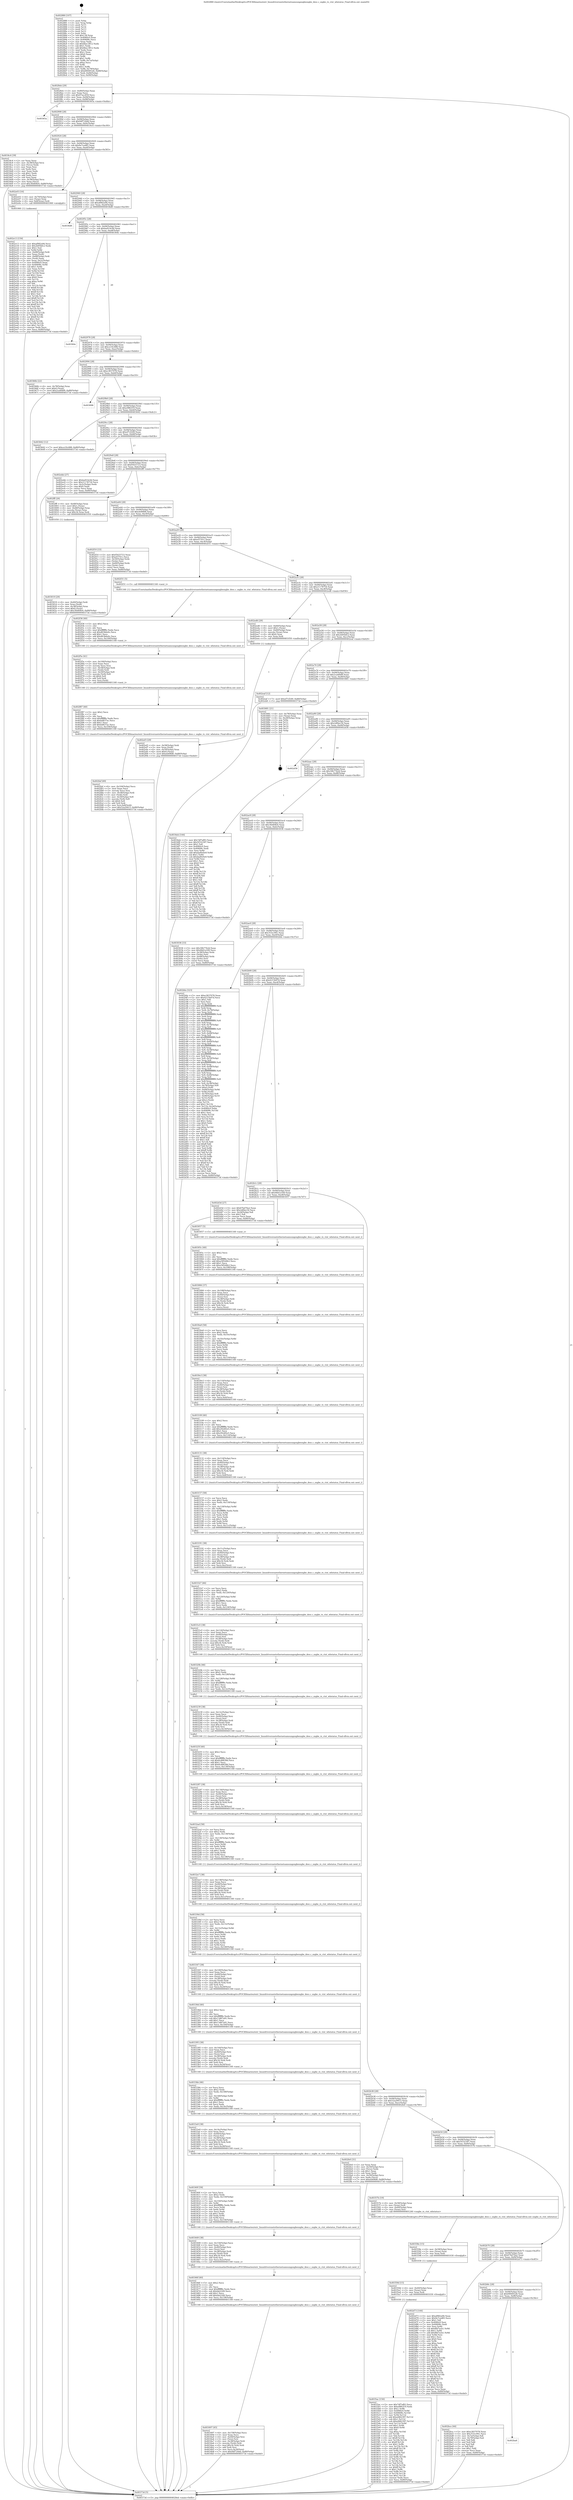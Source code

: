 digraph "0x402880" {
  label = "0x402880 (/mnt/c/Users/mathe/Desktop/tcc/POCII/binaries/extr_linuxdriversnetethernetsamsungsxgbesxgbe_desc.c_sxgbe_rx_ctxt_wbstatus_Final-ollvm.out::main(0))"
  labelloc = "t"
  node[shape=record]

  Entry [label="",width=0.3,height=0.3,shape=circle,fillcolor=black,style=filled]
  "0x4028eb" [label="{
     0x4028eb [29]\l
     | [instrs]\l
     &nbsp;&nbsp;0x4028eb \<+3\>: mov -0x80(%rbp),%eax\l
     &nbsp;&nbsp;0x4028ee \<+2\>: mov %eax,%ecx\l
     &nbsp;&nbsp;0x4028f0 \<+6\>: sub $0x97acc859,%ecx\l
     &nbsp;&nbsp;0x4028f6 \<+6\>: mov %eax,-0x94(%rbp)\l
     &nbsp;&nbsp;0x4028fc \<+6\>: mov %ecx,-0x98(%rbp)\l
     &nbsp;&nbsp;0x402902 \<+6\>: je 000000000040365a \<main+0xdda\>\l
  }"]
  "0x40365a" [label="{
     0x40365a\l
  }", style=dashed]
  "0x402908" [label="{
     0x402908 [28]\l
     | [instrs]\l
     &nbsp;&nbsp;0x402908 \<+5\>: jmp 000000000040290d \<main+0x8d\>\l
     &nbsp;&nbsp;0x40290d \<+6\>: mov -0x94(%rbp),%eax\l
     &nbsp;&nbsp;0x402913 \<+5\>: sub $0x9df724dd,%eax\l
     &nbsp;&nbsp;0x402918 \<+6\>: mov %eax,-0x9c(%rbp)\l
     &nbsp;&nbsp;0x40291e \<+6\>: je 00000000004034c4 \<main+0xc44\>\l
  }"]
  Exit [label="",width=0.3,height=0.3,shape=circle,fillcolor=black,style=filled,peripheries=2]
  "0x4034c4" [label="{
     0x4034c4 [39]\l
     | [instrs]\l
     &nbsp;&nbsp;0x4034c4 \<+2\>: xor %eax,%eax\l
     &nbsp;&nbsp;0x4034c6 \<+4\>: mov -0x38(%rbp),%rcx\l
     &nbsp;&nbsp;0x4034ca \<+2\>: mov (%rcx),%edx\l
     &nbsp;&nbsp;0x4034cc \<+2\>: mov %eax,%esi\l
     &nbsp;&nbsp;0x4034ce \<+2\>: sub %edx,%esi\l
     &nbsp;&nbsp;0x4034d0 \<+2\>: mov %eax,%edx\l
     &nbsp;&nbsp;0x4034d2 \<+3\>: sub $0x1,%edx\l
     &nbsp;&nbsp;0x4034d5 \<+2\>: add %edx,%esi\l
     &nbsp;&nbsp;0x4034d7 \<+2\>: sub %esi,%eax\l
     &nbsp;&nbsp;0x4034d9 \<+4\>: mov -0x38(%rbp),%rcx\l
     &nbsp;&nbsp;0x4034dd \<+2\>: mov %eax,(%rcx)\l
     &nbsp;&nbsp;0x4034df \<+7\>: movl $0x30d40fe4,-0x80(%rbp)\l
     &nbsp;&nbsp;0x4034e6 \<+5\>: jmp 000000000040373d \<main+0xebd\>\l
  }"]
  "0x402924" [label="{
     0x402924 [28]\l
     | [instrs]\l
     &nbsp;&nbsp;0x402924 \<+5\>: jmp 0000000000402929 \<main+0xa9\>\l
     &nbsp;&nbsp;0x402929 \<+6\>: mov -0x94(%rbp),%eax\l
     &nbsp;&nbsp;0x40292f \<+5\>: sub $0x9e7ced85,%eax\l
     &nbsp;&nbsp;0x402934 \<+6\>: mov %eax,-0xa0(%rbp)\l
     &nbsp;&nbsp;0x40293a \<+6\>: je 0000000000402e03 \<main+0x583\>\l
  }"]
  "0x4035ac" [label="{
     0x4035ac [150]\l
     | [instrs]\l
     &nbsp;&nbsp;0x4035ac \<+5\>: mov $0x7df7af83,%ecx\l
     &nbsp;&nbsp;0x4035b1 \<+5\>: mov $0xe98fcf19,%edx\l
     &nbsp;&nbsp;0x4035b6 \<+3\>: mov $0x1,%r8b\l
     &nbsp;&nbsp;0x4035b9 \<+8\>: mov 0x4060c0,%r9d\l
     &nbsp;&nbsp;0x4035c1 \<+8\>: mov 0x40608c,%r10d\l
     &nbsp;&nbsp;0x4035c9 \<+3\>: mov %r9d,%r11d\l
     &nbsp;&nbsp;0x4035cc \<+7\>: add $0xefd62397,%r11d\l
     &nbsp;&nbsp;0x4035d3 \<+4\>: sub $0x1,%r11d\l
     &nbsp;&nbsp;0x4035d7 \<+7\>: sub $0xefd62397,%r11d\l
     &nbsp;&nbsp;0x4035de \<+4\>: imul %r11d,%r9d\l
     &nbsp;&nbsp;0x4035e2 \<+4\>: and $0x1,%r9d\l
     &nbsp;&nbsp;0x4035e6 \<+4\>: cmp $0x0,%r9d\l
     &nbsp;&nbsp;0x4035ea \<+3\>: sete %bl\l
     &nbsp;&nbsp;0x4035ed \<+4\>: cmp $0xa,%r10d\l
     &nbsp;&nbsp;0x4035f1 \<+4\>: setl %r14b\l
     &nbsp;&nbsp;0x4035f5 \<+3\>: mov %bl,%r15b\l
     &nbsp;&nbsp;0x4035f8 \<+4\>: xor $0xff,%r15b\l
     &nbsp;&nbsp;0x4035fc \<+3\>: mov %r14b,%r12b\l
     &nbsp;&nbsp;0x4035ff \<+4\>: xor $0xff,%r12b\l
     &nbsp;&nbsp;0x403603 \<+4\>: xor $0x1,%r8b\l
     &nbsp;&nbsp;0x403607 \<+3\>: mov %r15b,%r13b\l
     &nbsp;&nbsp;0x40360a \<+4\>: and $0xff,%r13b\l
     &nbsp;&nbsp;0x40360e \<+3\>: and %r8b,%bl\l
     &nbsp;&nbsp;0x403611 \<+3\>: mov %r12b,%al\l
     &nbsp;&nbsp;0x403614 \<+2\>: and $0xff,%al\l
     &nbsp;&nbsp;0x403616 \<+3\>: and %r8b,%r14b\l
     &nbsp;&nbsp;0x403619 \<+3\>: or %bl,%r13b\l
     &nbsp;&nbsp;0x40361c \<+3\>: or %r14b,%al\l
     &nbsp;&nbsp;0x40361f \<+3\>: xor %al,%r13b\l
     &nbsp;&nbsp;0x403622 \<+3\>: or %r12b,%r15b\l
     &nbsp;&nbsp;0x403625 \<+4\>: xor $0xff,%r15b\l
     &nbsp;&nbsp;0x403629 \<+4\>: or $0x1,%r8b\l
     &nbsp;&nbsp;0x40362d \<+3\>: and %r8b,%r15b\l
     &nbsp;&nbsp;0x403630 \<+3\>: or %r15b,%r13b\l
     &nbsp;&nbsp;0x403633 \<+4\>: test $0x1,%r13b\l
     &nbsp;&nbsp;0x403637 \<+3\>: cmovne %edx,%ecx\l
     &nbsp;&nbsp;0x40363a \<+3\>: mov %ecx,-0x80(%rbp)\l
     &nbsp;&nbsp;0x40363d \<+5\>: jmp 000000000040373d \<main+0xebd\>\l
  }"]
  "0x402e03" [label="{
     0x402e03 [16]\l
     | [instrs]\l
     &nbsp;&nbsp;0x402e03 \<+4\>: mov -0x70(%rbp),%rax\l
     &nbsp;&nbsp;0x402e07 \<+3\>: mov (%rax),%rax\l
     &nbsp;&nbsp;0x402e0a \<+4\>: mov 0x8(%rax),%rdi\l
     &nbsp;&nbsp;0x402e0e \<+5\>: call 0000000000401060 \<atoi@plt\>\l
     | [calls]\l
     &nbsp;&nbsp;0x401060 \{1\} (unknown)\l
  }"]
  "0x402940" [label="{
     0x402940 [28]\l
     | [instrs]\l
     &nbsp;&nbsp;0x402940 \<+5\>: jmp 0000000000402945 \<main+0xc5\>\l
     &nbsp;&nbsp;0x402945 \<+6\>: mov -0x94(%rbp),%eax\l
     &nbsp;&nbsp;0x40294b \<+5\>: sub $0xaf082a94,%eax\l
     &nbsp;&nbsp;0x402950 \<+6\>: mov %eax,-0xa4(%rbp)\l
     &nbsp;&nbsp;0x402956 \<+6\>: je 00000000004036d8 \<main+0xe58\>\l
  }"]
  "0x40359d" [label="{
     0x40359d [15]\l
     | [instrs]\l
     &nbsp;&nbsp;0x40359d \<+4\>: mov -0x40(%rbp),%rax\l
     &nbsp;&nbsp;0x4035a1 \<+3\>: mov (%rax),%rax\l
     &nbsp;&nbsp;0x4035a4 \<+3\>: mov %rax,%rdi\l
     &nbsp;&nbsp;0x4035a7 \<+5\>: call 0000000000401030 \<free@plt\>\l
     | [calls]\l
     &nbsp;&nbsp;0x401030 \{1\} (unknown)\l
  }"]
  "0x4036d8" [label="{
     0x4036d8\l
  }", style=dashed]
  "0x40295c" [label="{
     0x40295c [28]\l
     | [instrs]\l
     &nbsp;&nbsp;0x40295c \<+5\>: jmp 0000000000402961 \<main+0xe1\>\l
     &nbsp;&nbsp;0x402961 \<+6\>: mov -0x94(%rbp),%eax\l
     &nbsp;&nbsp;0x402967 \<+5\>: sub $0xba914c0d,%eax\l
     &nbsp;&nbsp;0x40296c \<+6\>: mov %eax,-0xa8(%rbp)\l
     &nbsp;&nbsp;0x402972 \<+6\>: je 000000000040364e \<main+0xdce\>\l
  }"]
  "0x40358e" [label="{
     0x40358e [15]\l
     | [instrs]\l
     &nbsp;&nbsp;0x40358e \<+4\>: mov -0x58(%rbp),%rax\l
     &nbsp;&nbsp;0x403592 \<+3\>: mov (%rax),%rax\l
     &nbsp;&nbsp;0x403595 \<+3\>: mov %rax,%rdi\l
     &nbsp;&nbsp;0x403598 \<+5\>: call 0000000000401030 \<free@plt\>\l
     | [calls]\l
     &nbsp;&nbsp;0x401030 \{1\} (unknown)\l
  }"]
  "0x40364e" [label="{
     0x40364e\l
  }", style=dashed]
  "0x402978" [label="{
     0x402978 [28]\l
     | [instrs]\l
     &nbsp;&nbsp;0x402978 \<+5\>: jmp 000000000040297d \<main+0xfd\>\l
     &nbsp;&nbsp;0x40297d \<+6\>: mov -0x94(%rbp),%eax\l
     &nbsp;&nbsp;0x402983 \<+5\>: sub $0xce10c488,%eax\l
     &nbsp;&nbsp;0x402988 \<+6\>: mov %eax,-0xac(%rbp)\l
     &nbsp;&nbsp;0x40298e \<+6\>: je 000000000040366b \<main+0xdeb\>\l
  }"]
  "0x403497" [label="{
     0x403497 [45]\l
     | [instrs]\l
     &nbsp;&nbsp;0x403497 \<+6\>: mov -0x158(%rbp),%ecx\l
     &nbsp;&nbsp;0x40349d \<+3\>: imul %eax,%ecx\l
     &nbsp;&nbsp;0x4034a0 \<+4\>: mov -0x40(%rbp),%rsi\l
     &nbsp;&nbsp;0x4034a4 \<+3\>: mov (%rsi),%rsi\l
     &nbsp;&nbsp;0x4034a7 \<+4\>: mov -0x38(%rbp),%rdi\l
     &nbsp;&nbsp;0x4034ab \<+3\>: movslq (%rdi),%rdi\l
     &nbsp;&nbsp;0x4034ae \<+4\>: imul $0x34,%rdi,%rdi\l
     &nbsp;&nbsp;0x4034b2 \<+3\>: add %rdi,%rsi\l
     &nbsp;&nbsp;0x4034b5 \<+3\>: mov %ecx,0x30(%rsi)\l
     &nbsp;&nbsp;0x4034b8 \<+7\>: movl $0x9df724dd,-0x80(%rbp)\l
     &nbsp;&nbsp;0x4034bf \<+5\>: jmp 000000000040373d \<main+0xebd\>\l
  }"]
  "0x40366b" [label="{
     0x40366b [22]\l
     | [instrs]\l
     &nbsp;&nbsp;0x40366b \<+4\>: mov -0x78(%rbp),%rax\l
     &nbsp;&nbsp;0x40366f \<+6\>: movl $0x0,(%rax)\l
     &nbsp;&nbsp;0x403675 \<+7\>: movl $0x2ca40bf9,-0x80(%rbp)\l
     &nbsp;&nbsp;0x40367c \<+5\>: jmp 000000000040373d \<main+0xebd\>\l
  }"]
  "0x402994" [label="{
     0x402994 [28]\l
     | [instrs]\l
     &nbsp;&nbsp;0x402994 \<+5\>: jmp 0000000000402999 \<main+0x119\>\l
     &nbsp;&nbsp;0x402999 \<+6\>: mov -0x94(%rbp),%eax\l
     &nbsp;&nbsp;0x40299f \<+5\>: sub $0xe3837078,%eax\l
     &nbsp;&nbsp;0x4029a4 \<+6\>: mov %eax,-0xb0(%rbp)\l
     &nbsp;&nbsp;0x4029aa \<+6\>: je 0000000000403696 \<main+0xe16\>\l
  }"]
  "0x40346f" [label="{
     0x40346f [40]\l
     | [instrs]\l
     &nbsp;&nbsp;0x40346f \<+5\>: mov $0x2,%ecx\l
     &nbsp;&nbsp;0x403474 \<+1\>: cltd\l
     &nbsp;&nbsp;0x403475 \<+2\>: idiv %ecx\l
     &nbsp;&nbsp;0x403477 \<+6\>: imul $0xfffffffe,%edx,%ecx\l
     &nbsp;&nbsp;0x40347d \<+6\>: sub $0xfab2249,%ecx\l
     &nbsp;&nbsp;0x403483 \<+3\>: add $0x1,%ecx\l
     &nbsp;&nbsp;0x403486 \<+6\>: add $0xfab2249,%ecx\l
     &nbsp;&nbsp;0x40348c \<+6\>: mov %ecx,-0x158(%rbp)\l
     &nbsp;&nbsp;0x403492 \<+5\>: call 0000000000401160 \<next_i\>\l
     | [calls]\l
     &nbsp;&nbsp;0x401160 \{1\} (/mnt/c/Users/mathe/Desktop/tcc/POCII/binaries/extr_linuxdriversnetethernetsamsungsxgbesxgbe_desc.c_sxgbe_rx_ctxt_wbstatus_Final-ollvm.out::next_i)\l
  }"]
  "0x403696" [label="{
     0x403696\l
  }", style=dashed]
  "0x4029b0" [label="{
     0x4029b0 [28]\l
     | [instrs]\l
     &nbsp;&nbsp;0x4029b0 \<+5\>: jmp 00000000004029b5 \<main+0x135\>\l
     &nbsp;&nbsp;0x4029b5 \<+6\>: mov -0x94(%rbp),%eax\l
     &nbsp;&nbsp;0x4029bb \<+5\>: sub $0xe98fcf19,%eax\l
     &nbsp;&nbsp;0x4029c0 \<+6\>: mov %eax,-0xb4(%rbp)\l
     &nbsp;&nbsp;0x4029c6 \<+6\>: je 0000000000403642 \<main+0xdc2\>\l
  }"]
  "0x403449" [label="{
     0x403449 [38]\l
     | [instrs]\l
     &nbsp;&nbsp;0x403449 \<+6\>: mov -0x154(%rbp),%ecx\l
     &nbsp;&nbsp;0x40344f \<+3\>: imul %eax,%ecx\l
     &nbsp;&nbsp;0x403452 \<+4\>: mov -0x40(%rbp),%rsi\l
     &nbsp;&nbsp;0x403456 \<+3\>: mov (%rsi),%rsi\l
     &nbsp;&nbsp;0x403459 \<+4\>: mov -0x38(%rbp),%rdi\l
     &nbsp;&nbsp;0x40345d \<+3\>: movslq (%rdi),%rdi\l
     &nbsp;&nbsp;0x403460 \<+4\>: imul $0x34,%rdi,%rdi\l
     &nbsp;&nbsp;0x403464 \<+3\>: add %rdi,%rsi\l
     &nbsp;&nbsp;0x403467 \<+3\>: mov %ecx,0x2c(%rsi)\l
     &nbsp;&nbsp;0x40346a \<+5\>: call 0000000000401160 \<next_i\>\l
     | [calls]\l
     &nbsp;&nbsp;0x401160 \{1\} (/mnt/c/Users/mathe/Desktop/tcc/POCII/binaries/extr_linuxdriversnetethernetsamsungsxgbesxgbe_desc.c_sxgbe_rx_ctxt_wbstatus_Final-ollvm.out::next_i)\l
  }"]
  "0x403642" [label="{
     0x403642 [12]\l
     | [instrs]\l
     &nbsp;&nbsp;0x403642 \<+7\>: movl $0xce10c488,-0x80(%rbp)\l
     &nbsp;&nbsp;0x403649 \<+5\>: jmp 000000000040373d \<main+0xebd\>\l
  }"]
  "0x4029cc" [label="{
     0x4029cc [28]\l
     | [instrs]\l
     &nbsp;&nbsp;0x4029cc \<+5\>: jmp 00000000004029d1 \<main+0x151\>\l
     &nbsp;&nbsp;0x4029d1 \<+6\>: mov -0x94(%rbp),%eax\l
     &nbsp;&nbsp;0x4029d7 \<+5\>: sub $0xef7cf249,%eax\l
     &nbsp;&nbsp;0x4029dc \<+6\>: mov %eax,-0xb8(%rbp)\l
     &nbsp;&nbsp;0x4029e2 \<+6\>: je 0000000000402ebb \<main+0x63b\>\l
  }"]
  "0x40340f" [label="{
     0x40340f [58]\l
     | [instrs]\l
     &nbsp;&nbsp;0x40340f \<+2\>: xor %ecx,%ecx\l
     &nbsp;&nbsp;0x403411 \<+5\>: mov $0x2,%edx\l
     &nbsp;&nbsp;0x403416 \<+6\>: mov %edx,-0x150(%rbp)\l
     &nbsp;&nbsp;0x40341c \<+1\>: cltd\l
     &nbsp;&nbsp;0x40341d \<+7\>: mov -0x150(%rbp),%r8d\l
     &nbsp;&nbsp;0x403424 \<+3\>: idiv %r8d\l
     &nbsp;&nbsp;0x403427 \<+6\>: imul $0xfffffffe,%edx,%edx\l
     &nbsp;&nbsp;0x40342d \<+3\>: mov %ecx,%r9d\l
     &nbsp;&nbsp;0x403430 \<+3\>: sub %edx,%r9d\l
     &nbsp;&nbsp;0x403433 \<+2\>: mov %ecx,%edx\l
     &nbsp;&nbsp;0x403435 \<+3\>: sub $0x1,%edx\l
     &nbsp;&nbsp;0x403438 \<+3\>: add %edx,%r9d\l
     &nbsp;&nbsp;0x40343b \<+3\>: sub %r9d,%ecx\l
     &nbsp;&nbsp;0x40343e \<+6\>: mov %ecx,-0x154(%rbp)\l
     &nbsp;&nbsp;0x403444 \<+5\>: call 0000000000401160 \<next_i\>\l
     | [calls]\l
     &nbsp;&nbsp;0x401160 \{1\} (/mnt/c/Users/mathe/Desktop/tcc/POCII/binaries/extr_linuxdriversnetethernetsamsungsxgbesxgbe_desc.c_sxgbe_rx_ctxt_wbstatus_Final-ollvm.out::next_i)\l
  }"]
  "0x402ebb" [label="{
     0x402ebb [27]\l
     | [instrs]\l
     &nbsp;&nbsp;0x402ebb \<+5\>: mov $0xba914c0d,%eax\l
     &nbsp;&nbsp;0x402ec0 \<+5\>: mov $0x21178754,%ecx\l
     &nbsp;&nbsp;0x402ec5 \<+3\>: mov -0x2c(%rbp),%edx\l
     &nbsp;&nbsp;0x402ec8 \<+3\>: cmp $0x0,%edx\l
     &nbsp;&nbsp;0x402ecb \<+3\>: cmove %ecx,%eax\l
     &nbsp;&nbsp;0x402ece \<+3\>: mov %eax,-0x80(%rbp)\l
     &nbsp;&nbsp;0x402ed1 \<+5\>: jmp 000000000040373d \<main+0xebd\>\l
  }"]
  "0x4029e8" [label="{
     0x4029e8 [28]\l
     | [instrs]\l
     &nbsp;&nbsp;0x4029e8 \<+5\>: jmp 00000000004029ed \<main+0x16d\>\l
     &nbsp;&nbsp;0x4029ed \<+6\>: mov -0x94(%rbp),%eax\l
     &nbsp;&nbsp;0x4029f3 \<+5\>: sub $0xf5025723,%eax\l
     &nbsp;&nbsp;0x4029f8 \<+6\>: mov %eax,-0xbc(%rbp)\l
     &nbsp;&nbsp;0x4029fe \<+6\>: je 0000000000402fff \<main+0x77f\>\l
  }"]
  "0x4033e9" [label="{
     0x4033e9 [38]\l
     | [instrs]\l
     &nbsp;&nbsp;0x4033e9 \<+6\>: mov -0x14c(%rbp),%ecx\l
     &nbsp;&nbsp;0x4033ef \<+3\>: imul %eax,%ecx\l
     &nbsp;&nbsp;0x4033f2 \<+4\>: mov -0x40(%rbp),%rsi\l
     &nbsp;&nbsp;0x4033f6 \<+3\>: mov (%rsi),%rsi\l
     &nbsp;&nbsp;0x4033f9 \<+4\>: mov -0x38(%rbp),%rdi\l
     &nbsp;&nbsp;0x4033fd \<+3\>: movslq (%rdi),%rdi\l
     &nbsp;&nbsp;0x403400 \<+4\>: imul $0x34,%rdi,%rdi\l
     &nbsp;&nbsp;0x403404 \<+3\>: add %rdi,%rsi\l
     &nbsp;&nbsp;0x403407 \<+3\>: mov %ecx,0x28(%rsi)\l
     &nbsp;&nbsp;0x40340a \<+5\>: call 0000000000401160 \<next_i\>\l
     | [calls]\l
     &nbsp;&nbsp;0x401160 \{1\} (/mnt/c/Users/mathe/Desktop/tcc/POCII/binaries/extr_linuxdriversnetethernetsamsungsxgbesxgbe_desc.c_sxgbe_rx_ctxt_wbstatus_Final-ollvm.out::next_i)\l
  }"]
  "0x402fff" [label="{
     0x402fff [26]\l
     | [instrs]\l
     &nbsp;&nbsp;0x402fff \<+4\>: mov -0x48(%rbp),%rax\l
     &nbsp;&nbsp;0x403003 \<+6\>: movl $0x1,(%rax)\l
     &nbsp;&nbsp;0x403009 \<+4\>: mov -0x48(%rbp),%rax\l
     &nbsp;&nbsp;0x40300d \<+3\>: movslq (%rax),%rax\l
     &nbsp;&nbsp;0x403010 \<+4\>: imul $0x34,%rax,%rdi\l
     &nbsp;&nbsp;0x403014 \<+5\>: call 0000000000401050 \<malloc@plt\>\l
     | [calls]\l
     &nbsp;&nbsp;0x401050 \{1\} (unknown)\l
  }"]
  "0x402a04" [label="{
     0x402a04 [28]\l
     | [instrs]\l
     &nbsp;&nbsp;0x402a04 \<+5\>: jmp 0000000000402a09 \<main+0x189\>\l
     &nbsp;&nbsp;0x402a09 \<+6\>: mov -0x94(%rbp),%eax\l
     &nbsp;&nbsp;0x402a0f \<+5\>: sub $0xeb49fd6,%eax\l
     &nbsp;&nbsp;0x402a14 \<+6\>: mov %eax,-0xc0(%rbp)\l
     &nbsp;&nbsp;0x402a1a \<+6\>: je 0000000000402f10 \<main+0x690\>\l
  }"]
  "0x4033bb" [label="{
     0x4033bb [46]\l
     | [instrs]\l
     &nbsp;&nbsp;0x4033bb \<+2\>: xor %ecx,%ecx\l
     &nbsp;&nbsp;0x4033bd \<+5\>: mov $0x2,%edx\l
     &nbsp;&nbsp;0x4033c2 \<+6\>: mov %edx,-0x148(%rbp)\l
     &nbsp;&nbsp;0x4033c8 \<+1\>: cltd\l
     &nbsp;&nbsp;0x4033c9 \<+7\>: mov -0x148(%rbp),%r8d\l
     &nbsp;&nbsp;0x4033d0 \<+3\>: idiv %r8d\l
     &nbsp;&nbsp;0x4033d3 \<+6\>: imul $0xfffffffe,%edx,%edx\l
     &nbsp;&nbsp;0x4033d9 \<+3\>: sub $0x1,%ecx\l
     &nbsp;&nbsp;0x4033dc \<+2\>: sub %ecx,%edx\l
     &nbsp;&nbsp;0x4033de \<+6\>: mov %edx,-0x14c(%rbp)\l
     &nbsp;&nbsp;0x4033e4 \<+5\>: call 0000000000401160 \<next_i\>\l
     | [calls]\l
     &nbsp;&nbsp;0x401160 \{1\} (/mnt/c/Users/mathe/Desktop/tcc/POCII/binaries/extr_linuxdriversnetethernetsamsungsxgbesxgbe_desc.c_sxgbe_rx_ctxt_wbstatus_Final-ollvm.out::next_i)\l
  }"]
  "0x402f10" [label="{
     0x402f10 [33]\l
     | [instrs]\l
     &nbsp;&nbsp;0x402f10 \<+5\>: mov $0xf5025723,%eax\l
     &nbsp;&nbsp;0x402f15 \<+5\>: mov $0xef3741c,%ecx\l
     &nbsp;&nbsp;0x402f1a \<+4\>: mov -0x50(%rbp),%rdx\l
     &nbsp;&nbsp;0x402f1e \<+2\>: mov (%rdx),%esi\l
     &nbsp;&nbsp;0x402f20 \<+4\>: mov -0x60(%rbp),%rdx\l
     &nbsp;&nbsp;0x402f24 \<+2\>: cmp (%rdx),%esi\l
     &nbsp;&nbsp;0x402f26 \<+3\>: cmovl %ecx,%eax\l
     &nbsp;&nbsp;0x402f29 \<+3\>: mov %eax,-0x80(%rbp)\l
     &nbsp;&nbsp;0x402f2c \<+5\>: jmp 000000000040373d \<main+0xebd\>\l
  }"]
  "0x402a20" [label="{
     0x402a20 [28]\l
     | [instrs]\l
     &nbsp;&nbsp;0x402a20 \<+5\>: jmp 0000000000402a25 \<main+0x1a5\>\l
     &nbsp;&nbsp;0x402a25 \<+6\>: mov -0x94(%rbp),%eax\l
     &nbsp;&nbsp;0x402a2b \<+5\>: sub $0xef3741c,%eax\l
     &nbsp;&nbsp;0x402a30 \<+6\>: mov %eax,-0xc4(%rbp)\l
     &nbsp;&nbsp;0x402a36 \<+6\>: je 0000000000402f31 \<main+0x6b1\>\l
  }"]
  "0x403395" [label="{
     0x403395 [38]\l
     | [instrs]\l
     &nbsp;&nbsp;0x403395 \<+6\>: mov -0x144(%rbp),%ecx\l
     &nbsp;&nbsp;0x40339b \<+3\>: imul %eax,%ecx\l
     &nbsp;&nbsp;0x40339e \<+4\>: mov -0x40(%rbp),%rsi\l
     &nbsp;&nbsp;0x4033a2 \<+3\>: mov (%rsi),%rsi\l
     &nbsp;&nbsp;0x4033a5 \<+4\>: mov -0x38(%rbp),%rdi\l
     &nbsp;&nbsp;0x4033a9 \<+3\>: movslq (%rdi),%rdi\l
     &nbsp;&nbsp;0x4033ac \<+4\>: imul $0x34,%rdi,%rdi\l
     &nbsp;&nbsp;0x4033b0 \<+3\>: add %rdi,%rsi\l
     &nbsp;&nbsp;0x4033b3 \<+3\>: mov %ecx,0x24(%rsi)\l
     &nbsp;&nbsp;0x4033b6 \<+5\>: call 0000000000401160 \<next_i\>\l
     | [calls]\l
     &nbsp;&nbsp;0x401160 \{1\} (/mnt/c/Users/mathe/Desktop/tcc/POCII/binaries/extr_linuxdriversnetethernetsamsungsxgbesxgbe_desc.c_sxgbe_rx_ctxt_wbstatus_Final-ollvm.out::next_i)\l
  }"]
  "0x402f31" [label="{
     0x402f31 [5]\l
     | [instrs]\l
     &nbsp;&nbsp;0x402f31 \<+5\>: call 0000000000401160 \<next_i\>\l
     | [calls]\l
     &nbsp;&nbsp;0x401160 \{1\} (/mnt/c/Users/mathe/Desktop/tcc/POCII/binaries/extr_linuxdriversnetethernetsamsungsxgbesxgbe_desc.c_sxgbe_rx_ctxt_wbstatus_Final-ollvm.out::next_i)\l
  }"]
  "0x402a3c" [label="{
     0x402a3c [28]\l
     | [instrs]\l
     &nbsp;&nbsp;0x402a3c \<+5\>: jmp 0000000000402a41 \<main+0x1c1\>\l
     &nbsp;&nbsp;0x402a41 \<+6\>: mov -0x94(%rbp),%eax\l
     &nbsp;&nbsp;0x402a47 \<+5\>: sub $0x21178754,%eax\l
     &nbsp;&nbsp;0x402a4c \<+6\>: mov %eax,-0xc8(%rbp)\l
     &nbsp;&nbsp;0x402a52 \<+6\>: je 0000000000402ed6 \<main+0x656\>\l
  }"]
  "0x40336d" [label="{
     0x40336d [40]\l
     | [instrs]\l
     &nbsp;&nbsp;0x40336d \<+5\>: mov $0x2,%ecx\l
     &nbsp;&nbsp;0x403372 \<+1\>: cltd\l
     &nbsp;&nbsp;0x403373 \<+2\>: idiv %ecx\l
     &nbsp;&nbsp;0x403375 \<+6\>: imul $0xfffffffe,%edx,%ecx\l
     &nbsp;&nbsp;0x40337b \<+6\>: sub $0x13d67a91,%ecx\l
     &nbsp;&nbsp;0x403381 \<+3\>: add $0x1,%ecx\l
     &nbsp;&nbsp;0x403384 \<+6\>: add $0x13d67a91,%ecx\l
     &nbsp;&nbsp;0x40338a \<+6\>: mov %ecx,-0x144(%rbp)\l
     &nbsp;&nbsp;0x403390 \<+5\>: call 0000000000401160 \<next_i\>\l
     | [calls]\l
     &nbsp;&nbsp;0x401160 \{1\} (/mnt/c/Users/mathe/Desktop/tcc/POCII/binaries/extr_linuxdriversnetethernetsamsungsxgbesxgbe_desc.c_sxgbe_rx_ctxt_wbstatus_Final-ollvm.out::next_i)\l
  }"]
  "0x402ed6" [label="{
     0x402ed6 [29]\l
     | [instrs]\l
     &nbsp;&nbsp;0x402ed6 \<+4\>: mov -0x60(%rbp),%rax\l
     &nbsp;&nbsp;0x402eda \<+6\>: movl $0x1,(%rax)\l
     &nbsp;&nbsp;0x402ee0 \<+4\>: mov -0x60(%rbp),%rax\l
     &nbsp;&nbsp;0x402ee4 \<+3\>: movslq (%rax),%rax\l
     &nbsp;&nbsp;0x402ee7 \<+4\>: shl $0x4,%rax\l
     &nbsp;&nbsp;0x402eeb \<+3\>: mov %rax,%rdi\l
     &nbsp;&nbsp;0x402eee \<+5\>: call 0000000000401050 \<malloc@plt\>\l
     | [calls]\l
     &nbsp;&nbsp;0x401050 \{1\} (unknown)\l
  }"]
  "0x402a58" [label="{
     0x402a58 [28]\l
     | [instrs]\l
     &nbsp;&nbsp;0x402a58 \<+5\>: jmp 0000000000402a5d \<main+0x1dd\>\l
     &nbsp;&nbsp;0x402a5d \<+6\>: mov -0x94(%rbp),%eax\l
     &nbsp;&nbsp;0x402a63 \<+5\>: sub $0x2b95bfc2,%eax\l
     &nbsp;&nbsp;0x402a68 \<+6\>: mov %eax,-0xcc(%rbp)\l
     &nbsp;&nbsp;0x402a6e \<+6\>: je 0000000000402eaf \<main+0x62f\>\l
  }"]
  "0x403347" [label="{
     0x403347 [38]\l
     | [instrs]\l
     &nbsp;&nbsp;0x403347 \<+6\>: mov -0x140(%rbp),%ecx\l
     &nbsp;&nbsp;0x40334d \<+3\>: imul %eax,%ecx\l
     &nbsp;&nbsp;0x403350 \<+4\>: mov -0x40(%rbp),%rsi\l
     &nbsp;&nbsp;0x403354 \<+3\>: mov (%rsi),%rsi\l
     &nbsp;&nbsp;0x403357 \<+4\>: mov -0x38(%rbp),%rdi\l
     &nbsp;&nbsp;0x40335b \<+3\>: movslq (%rdi),%rdi\l
     &nbsp;&nbsp;0x40335e \<+4\>: imul $0x34,%rdi,%rdi\l
     &nbsp;&nbsp;0x403362 \<+3\>: add %rdi,%rsi\l
     &nbsp;&nbsp;0x403365 \<+3\>: mov %ecx,0x20(%rsi)\l
     &nbsp;&nbsp;0x403368 \<+5\>: call 0000000000401160 \<next_i\>\l
     | [calls]\l
     &nbsp;&nbsp;0x401160 \{1\} (/mnt/c/Users/mathe/Desktop/tcc/POCII/binaries/extr_linuxdriversnetethernetsamsungsxgbesxgbe_desc.c_sxgbe_rx_ctxt_wbstatus_Final-ollvm.out::next_i)\l
  }"]
  "0x402eaf" [label="{
     0x402eaf [12]\l
     | [instrs]\l
     &nbsp;&nbsp;0x402eaf \<+7\>: movl $0xef7cf249,-0x80(%rbp)\l
     &nbsp;&nbsp;0x402eb6 \<+5\>: jmp 000000000040373d \<main+0xebd\>\l
  }"]
  "0x402a74" [label="{
     0x402a74 [28]\l
     | [instrs]\l
     &nbsp;&nbsp;0x402a74 \<+5\>: jmp 0000000000402a79 \<main+0x1f9\>\l
     &nbsp;&nbsp;0x402a79 \<+6\>: mov -0x94(%rbp),%eax\l
     &nbsp;&nbsp;0x402a7f \<+5\>: sub $0x2ca40bf9,%eax\l
     &nbsp;&nbsp;0x402a84 \<+6\>: mov %eax,-0xd0(%rbp)\l
     &nbsp;&nbsp;0x402a8a \<+6\>: je 0000000000403681 \<main+0xe01\>\l
  }"]
  "0x40330d" [label="{
     0x40330d [58]\l
     | [instrs]\l
     &nbsp;&nbsp;0x40330d \<+2\>: xor %ecx,%ecx\l
     &nbsp;&nbsp;0x40330f \<+5\>: mov $0x2,%edx\l
     &nbsp;&nbsp;0x403314 \<+6\>: mov %edx,-0x13c(%rbp)\l
     &nbsp;&nbsp;0x40331a \<+1\>: cltd\l
     &nbsp;&nbsp;0x40331b \<+7\>: mov -0x13c(%rbp),%r8d\l
     &nbsp;&nbsp;0x403322 \<+3\>: idiv %r8d\l
     &nbsp;&nbsp;0x403325 \<+6\>: imul $0xfffffffe,%edx,%edx\l
     &nbsp;&nbsp;0x40332b \<+3\>: mov %ecx,%r9d\l
     &nbsp;&nbsp;0x40332e \<+3\>: sub %edx,%r9d\l
     &nbsp;&nbsp;0x403331 \<+2\>: mov %ecx,%edx\l
     &nbsp;&nbsp;0x403333 \<+3\>: sub $0x1,%edx\l
     &nbsp;&nbsp;0x403336 \<+3\>: add %edx,%r9d\l
     &nbsp;&nbsp;0x403339 \<+3\>: sub %r9d,%ecx\l
     &nbsp;&nbsp;0x40333c \<+6\>: mov %ecx,-0x140(%rbp)\l
     &nbsp;&nbsp;0x403342 \<+5\>: call 0000000000401160 \<next_i\>\l
     | [calls]\l
     &nbsp;&nbsp;0x401160 \{1\} (/mnt/c/Users/mathe/Desktop/tcc/POCII/binaries/extr_linuxdriversnetethernetsamsungsxgbesxgbe_desc.c_sxgbe_rx_ctxt_wbstatus_Final-ollvm.out::next_i)\l
  }"]
  "0x403681" [label="{
     0x403681 [21]\l
     | [instrs]\l
     &nbsp;&nbsp;0x403681 \<+4\>: mov -0x78(%rbp),%rax\l
     &nbsp;&nbsp;0x403685 \<+2\>: mov (%rax),%eax\l
     &nbsp;&nbsp;0x403687 \<+4\>: lea -0x28(%rbp),%rsp\l
     &nbsp;&nbsp;0x40368b \<+1\>: pop %rbx\l
     &nbsp;&nbsp;0x40368c \<+2\>: pop %r12\l
     &nbsp;&nbsp;0x40368e \<+2\>: pop %r13\l
     &nbsp;&nbsp;0x403690 \<+2\>: pop %r14\l
     &nbsp;&nbsp;0x403692 \<+2\>: pop %r15\l
     &nbsp;&nbsp;0x403694 \<+1\>: pop %rbp\l
     &nbsp;&nbsp;0x403695 \<+1\>: ret\l
  }"]
  "0x402a90" [label="{
     0x402a90 [28]\l
     | [instrs]\l
     &nbsp;&nbsp;0x402a90 \<+5\>: jmp 0000000000402a95 \<main+0x215\>\l
     &nbsp;&nbsp;0x402a95 \<+6\>: mov -0x94(%rbp),%eax\l
     &nbsp;&nbsp;0x402a9b \<+5\>: sub $0x2df4ec54,%eax\l
     &nbsp;&nbsp;0x402aa0 \<+6\>: mov %eax,-0xd4(%rbp)\l
     &nbsp;&nbsp;0x402aa6 \<+6\>: je 0000000000402d58 \<main+0x4d8\>\l
  }"]
  "0x4032e7" [label="{
     0x4032e7 [38]\l
     | [instrs]\l
     &nbsp;&nbsp;0x4032e7 \<+6\>: mov -0x138(%rbp),%ecx\l
     &nbsp;&nbsp;0x4032ed \<+3\>: imul %eax,%ecx\l
     &nbsp;&nbsp;0x4032f0 \<+4\>: mov -0x40(%rbp),%rsi\l
     &nbsp;&nbsp;0x4032f4 \<+3\>: mov (%rsi),%rsi\l
     &nbsp;&nbsp;0x4032f7 \<+4\>: mov -0x38(%rbp),%rdi\l
     &nbsp;&nbsp;0x4032fb \<+3\>: movslq (%rdi),%rdi\l
     &nbsp;&nbsp;0x4032fe \<+4\>: imul $0x34,%rdi,%rdi\l
     &nbsp;&nbsp;0x403302 \<+3\>: add %rdi,%rsi\l
     &nbsp;&nbsp;0x403305 \<+3\>: mov %ecx,0x1c(%rsi)\l
     &nbsp;&nbsp;0x403308 \<+5\>: call 0000000000401160 \<next_i\>\l
     | [calls]\l
     &nbsp;&nbsp;0x401160 \{1\} (/mnt/c/Users/mathe/Desktop/tcc/POCII/binaries/extr_linuxdriversnetethernetsamsungsxgbesxgbe_desc.c_sxgbe_rx_ctxt_wbstatus_Final-ollvm.out::next_i)\l
  }"]
  "0x402d58" [label="{
     0x402d58\l
  }", style=dashed]
  "0x402aac" [label="{
     0x402aac [28]\l
     | [instrs]\l
     &nbsp;&nbsp;0x402aac \<+5\>: jmp 0000000000402ab1 \<main+0x231\>\l
     &nbsp;&nbsp;0x402ab1 \<+6\>: mov -0x94(%rbp),%eax\l
     &nbsp;&nbsp;0x402ab7 \<+5\>: sub $0x30b77b2d,%eax\l
     &nbsp;&nbsp;0x402abc \<+6\>: mov %eax,-0xd8(%rbp)\l
     &nbsp;&nbsp;0x402ac2 \<+6\>: je 00000000004034eb \<main+0xc6b\>\l
  }"]
  "0x4032ad" [label="{
     0x4032ad [58]\l
     | [instrs]\l
     &nbsp;&nbsp;0x4032ad \<+2\>: xor %ecx,%ecx\l
     &nbsp;&nbsp;0x4032af \<+5\>: mov $0x2,%edx\l
     &nbsp;&nbsp;0x4032b4 \<+6\>: mov %edx,-0x134(%rbp)\l
     &nbsp;&nbsp;0x4032ba \<+1\>: cltd\l
     &nbsp;&nbsp;0x4032bb \<+7\>: mov -0x134(%rbp),%r8d\l
     &nbsp;&nbsp;0x4032c2 \<+3\>: idiv %r8d\l
     &nbsp;&nbsp;0x4032c5 \<+6\>: imul $0xfffffffe,%edx,%edx\l
     &nbsp;&nbsp;0x4032cb \<+3\>: mov %ecx,%r9d\l
     &nbsp;&nbsp;0x4032ce \<+3\>: sub %edx,%r9d\l
     &nbsp;&nbsp;0x4032d1 \<+2\>: mov %ecx,%edx\l
     &nbsp;&nbsp;0x4032d3 \<+3\>: sub $0x1,%edx\l
     &nbsp;&nbsp;0x4032d6 \<+3\>: add %edx,%r9d\l
     &nbsp;&nbsp;0x4032d9 \<+3\>: sub %r9d,%ecx\l
     &nbsp;&nbsp;0x4032dc \<+6\>: mov %ecx,-0x138(%rbp)\l
     &nbsp;&nbsp;0x4032e2 \<+5\>: call 0000000000401160 \<next_i\>\l
     | [calls]\l
     &nbsp;&nbsp;0x401160 \{1\} (/mnt/c/Users/mathe/Desktop/tcc/POCII/binaries/extr_linuxdriversnetethernetsamsungsxgbesxgbe_desc.c_sxgbe_rx_ctxt_wbstatus_Final-ollvm.out::next_i)\l
  }"]
  "0x4034eb" [label="{
     0x4034eb [144]\l
     | [instrs]\l
     &nbsp;&nbsp;0x4034eb \<+5\>: mov $0x7df7af83,%eax\l
     &nbsp;&nbsp;0x4034f0 \<+5\>: mov $0x5f332397,%ecx\l
     &nbsp;&nbsp;0x4034f5 \<+2\>: mov $0x1,%dl\l
     &nbsp;&nbsp;0x4034f7 \<+7\>: mov 0x4060c0,%esi\l
     &nbsp;&nbsp;0x4034fe \<+7\>: mov 0x40608c,%edi\l
     &nbsp;&nbsp;0x403505 \<+3\>: mov %esi,%r8d\l
     &nbsp;&nbsp;0x403508 \<+7\>: add $0xdad0e0e9,%r8d\l
     &nbsp;&nbsp;0x40350f \<+4\>: sub $0x1,%r8d\l
     &nbsp;&nbsp;0x403513 \<+7\>: sub $0xdad0e0e9,%r8d\l
     &nbsp;&nbsp;0x40351a \<+4\>: imul %r8d,%esi\l
     &nbsp;&nbsp;0x40351e \<+3\>: and $0x1,%esi\l
     &nbsp;&nbsp;0x403521 \<+3\>: cmp $0x0,%esi\l
     &nbsp;&nbsp;0x403524 \<+4\>: sete %r9b\l
     &nbsp;&nbsp;0x403528 \<+3\>: cmp $0xa,%edi\l
     &nbsp;&nbsp;0x40352b \<+4\>: setl %r10b\l
     &nbsp;&nbsp;0x40352f \<+3\>: mov %r9b,%r11b\l
     &nbsp;&nbsp;0x403532 \<+4\>: xor $0xff,%r11b\l
     &nbsp;&nbsp;0x403536 \<+3\>: mov %r10b,%bl\l
     &nbsp;&nbsp;0x403539 \<+3\>: xor $0xff,%bl\l
     &nbsp;&nbsp;0x40353c \<+3\>: xor $0x1,%dl\l
     &nbsp;&nbsp;0x40353f \<+3\>: mov %r11b,%r14b\l
     &nbsp;&nbsp;0x403542 \<+4\>: and $0xff,%r14b\l
     &nbsp;&nbsp;0x403546 \<+3\>: and %dl,%r9b\l
     &nbsp;&nbsp;0x403549 \<+3\>: mov %bl,%r15b\l
     &nbsp;&nbsp;0x40354c \<+4\>: and $0xff,%r15b\l
     &nbsp;&nbsp;0x403550 \<+3\>: and %dl,%r10b\l
     &nbsp;&nbsp;0x403553 \<+3\>: or %r9b,%r14b\l
     &nbsp;&nbsp;0x403556 \<+3\>: or %r10b,%r15b\l
     &nbsp;&nbsp;0x403559 \<+3\>: xor %r15b,%r14b\l
     &nbsp;&nbsp;0x40355c \<+3\>: or %bl,%r11b\l
     &nbsp;&nbsp;0x40355f \<+4\>: xor $0xff,%r11b\l
     &nbsp;&nbsp;0x403563 \<+3\>: or $0x1,%dl\l
     &nbsp;&nbsp;0x403566 \<+3\>: and %dl,%r11b\l
     &nbsp;&nbsp;0x403569 \<+3\>: or %r11b,%r14b\l
     &nbsp;&nbsp;0x40356c \<+4\>: test $0x1,%r14b\l
     &nbsp;&nbsp;0x403570 \<+3\>: cmovne %ecx,%eax\l
     &nbsp;&nbsp;0x403573 \<+3\>: mov %eax,-0x80(%rbp)\l
     &nbsp;&nbsp;0x403576 \<+5\>: jmp 000000000040373d \<main+0xebd\>\l
  }"]
  "0x402ac8" [label="{
     0x402ac8 [28]\l
     | [instrs]\l
     &nbsp;&nbsp;0x402ac8 \<+5\>: jmp 0000000000402acd \<main+0x24d\>\l
     &nbsp;&nbsp;0x402acd \<+6\>: mov -0x94(%rbp),%eax\l
     &nbsp;&nbsp;0x402ad3 \<+5\>: sub $0x30d40fe4,%eax\l
     &nbsp;&nbsp;0x402ad8 \<+6\>: mov %eax,-0xdc(%rbp)\l
     &nbsp;&nbsp;0x402ade \<+6\>: je 0000000000403036 \<main+0x7b6\>\l
  }"]
  "0x403287" [label="{
     0x403287 [38]\l
     | [instrs]\l
     &nbsp;&nbsp;0x403287 \<+6\>: mov -0x130(%rbp),%ecx\l
     &nbsp;&nbsp;0x40328d \<+3\>: imul %eax,%ecx\l
     &nbsp;&nbsp;0x403290 \<+4\>: mov -0x40(%rbp),%rsi\l
     &nbsp;&nbsp;0x403294 \<+3\>: mov (%rsi),%rsi\l
     &nbsp;&nbsp;0x403297 \<+4\>: mov -0x38(%rbp),%rdi\l
     &nbsp;&nbsp;0x40329b \<+3\>: movslq (%rdi),%rdi\l
     &nbsp;&nbsp;0x40329e \<+4\>: imul $0x34,%rdi,%rdi\l
     &nbsp;&nbsp;0x4032a2 \<+3\>: add %rdi,%rsi\l
     &nbsp;&nbsp;0x4032a5 \<+3\>: mov %ecx,0x18(%rsi)\l
     &nbsp;&nbsp;0x4032a8 \<+5\>: call 0000000000401160 \<next_i\>\l
     | [calls]\l
     &nbsp;&nbsp;0x401160 \{1\} (/mnt/c/Users/mathe/Desktop/tcc/POCII/binaries/extr_linuxdriversnetethernetsamsungsxgbesxgbe_desc.c_sxgbe_rx_ctxt_wbstatus_Final-ollvm.out::next_i)\l
  }"]
  "0x403036" [label="{
     0x403036 [33]\l
     | [instrs]\l
     &nbsp;&nbsp;0x403036 \<+5\>: mov $0x30b77b2d,%eax\l
     &nbsp;&nbsp;0x40303b \<+5\>: mov $0x48d1a169,%ecx\l
     &nbsp;&nbsp;0x403040 \<+4\>: mov -0x38(%rbp),%rdx\l
     &nbsp;&nbsp;0x403044 \<+2\>: mov (%rdx),%esi\l
     &nbsp;&nbsp;0x403046 \<+4\>: mov -0x48(%rbp),%rdx\l
     &nbsp;&nbsp;0x40304a \<+2\>: cmp (%rdx),%esi\l
     &nbsp;&nbsp;0x40304c \<+3\>: cmovl %ecx,%eax\l
     &nbsp;&nbsp;0x40304f \<+3\>: mov %eax,-0x80(%rbp)\l
     &nbsp;&nbsp;0x403052 \<+5\>: jmp 000000000040373d \<main+0xebd\>\l
  }"]
  "0x402ae4" [label="{
     0x402ae4 [28]\l
     | [instrs]\l
     &nbsp;&nbsp;0x402ae4 \<+5\>: jmp 0000000000402ae9 \<main+0x269\>\l
     &nbsp;&nbsp;0x402ae9 \<+6\>: mov -0x94(%rbp),%eax\l
     &nbsp;&nbsp;0x402aef \<+5\>: sub $0x353cc941,%eax\l
     &nbsp;&nbsp;0x402af4 \<+6\>: mov %eax,-0xe0(%rbp)\l
     &nbsp;&nbsp;0x402afa \<+6\>: je 0000000000402bfa \<main+0x37a\>\l
  }"]
  "0x40325f" [label="{
     0x40325f [40]\l
     | [instrs]\l
     &nbsp;&nbsp;0x40325f \<+5\>: mov $0x2,%ecx\l
     &nbsp;&nbsp;0x403264 \<+1\>: cltd\l
     &nbsp;&nbsp;0x403265 \<+2\>: idiv %ecx\l
     &nbsp;&nbsp;0x403267 \<+6\>: imul $0xfffffffe,%edx,%ecx\l
     &nbsp;&nbsp;0x40326d \<+6\>: sub $0x6cd6838d,%ecx\l
     &nbsp;&nbsp;0x403273 \<+3\>: add $0x1,%ecx\l
     &nbsp;&nbsp;0x403276 \<+6\>: add $0x6cd6838d,%ecx\l
     &nbsp;&nbsp;0x40327c \<+6\>: mov %ecx,-0x130(%rbp)\l
     &nbsp;&nbsp;0x403282 \<+5\>: call 0000000000401160 \<next_i\>\l
     | [calls]\l
     &nbsp;&nbsp;0x401160 \{1\} (/mnt/c/Users/mathe/Desktop/tcc/POCII/binaries/extr_linuxdriversnetethernetsamsungsxgbesxgbe_desc.c_sxgbe_rx_ctxt_wbstatus_Final-ollvm.out::next_i)\l
  }"]
  "0x402bfa" [label="{
     0x402bfa [323]\l
     | [instrs]\l
     &nbsp;&nbsp;0x402bfa \<+5\>: mov $0xe3837078,%eax\l
     &nbsp;&nbsp;0x402bff \<+5\>: mov $0x4215b97d,%ecx\l
     &nbsp;&nbsp;0x402c04 \<+2\>: mov $0x1,%dl\l
     &nbsp;&nbsp;0x402c06 \<+2\>: xor %esi,%esi\l
     &nbsp;&nbsp;0x402c08 \<+3\>: mov %rsp,%rdi\l
     &nbsp;&nbsp;0x402c0b \<+4\>: add $0xfffffffffffffff0,%rdi\l
     &nbsp;&nbsp;0x402c0f \<+3\>: mov %rdi,%rsp\l
     &nbsp;&nbsp;0x402c12 \<+4\>: mov %rdi,-0x78(%rbp)\l
     &nbsp;&nbsp;0x402c16 \<+3\>: mov %rsp,%rdi\l
     &nbsp;&nbsp;0x402c19 \<+4\>: add $0xfffffffffffffff0,%rdi\l
     &nbsp;&nbsp;0x402c1d \<+3\>: mov %rdi,%rsp\l
     &nbsp;&nbsp;0x402c20 \<+3\>: mov %rsp,%r8\l
     &nbsp;&nbsp;0x402c23 \<+4\>: add $0xfffffffffffffff0,%r8\l
     &nbsp;&nbsp;0x402c27 \<+3\>: mov %r8,%rsp\l
     &nbsp;&nbsp;0x402c2a \<+4\>: mov %r8,-0x70(%rbp)\l
     &nbsp;&nbsp;0x402c2e \<+3\>: mov %rsp,%r8\l
     &nbsp;&nbsp;0x402c31 \<+4\>: add $0xfffffffffffffff0,%r8\l
     &nbsp;&nbsp;0x402c35 \<+3\>: mov %r8,%rsp\l
     &nbsp;&nbsp;0x402c38 \<+4\>: mov %r8,-0x68(%rbp)\l
     &nbsp;&nbsp;0x402c3c \<+3\>: mov %rsp,%r8\l
     &nbsp;&nbsp;0x402c3f \<+4\>: add $0xfffffffffffffff0,%r8\l
     &nbsp;&nbsp;0x402c43 \<+3\>: mov %r8,%rsp\l
     &nbsp;&nbsp;0x402c46 \<+4\>: mov %r8,-0x60(%rbp)\l
     &nbsp;&nbsp;0x402c4a \<+3\>: mov %rsp,%r8\l
     &nbsp;&nbsp;0x402c4d \<+4\>: add $0xfffffffffffffff0,%r8\l
     &nbsp;&nbsp;0x402c51 \<+3\>: mov %r8,%rsp\l
     &nbsp;&nbsp;0x402c54 \<+4\>: mov %r8,-0x58(%rbp)\l
     &nbsp;&nbsp;0x402c58 \<+3\>: mov %rsp,%r8\l
     &nbsp;&nbsp;0x402c5b \<+4\>: add $0xfffffffffffffff0,%r8\l
     &nbsp;&nbsp;0x402c5f \<+3\>: mov %r8,%rsp\l
     &nbsp;&nbsp;0x402c62 \<+4\>: mov %r8,-0x50(%rbp)\l
     &nbsp;&nbsp;0x402c66 \<+3\>: mov %rsp,%r8\l
     &nbsp;&nbsp;0x402c69 \<+4\>: add $0xfffffffffffffff0,%r8\l
     &nbsp;&nbsp;0x402c6d \<+3\>: mov %r8,%rsp\l
     &nbsp;&nbsp;0x402c70 \<+4\>: mov %r8,-0x48(%rbp)\l
     &nbsp;&nbsp;0x402c74 \<+3\>: mov %rsp,%r8\l
     &nbsp;&nbsp;0x402c77 \<+4\>: add $0xfffffffffffffff0,%r8\l
     &nbsp;&nbsp;0x402c7b \<+3\>: mov %r8,%rsp\l
     &nbsp;&nbsp;0x402c7e \<+4\>: mov %r8,-0x40(%rbp)\l
     &nbsp;&nbsp;0x402c82 \<+3\>: mov %rsp,%r8\l
     &nbsp;&nbsp;0x402c85 \<+4\>: add $0xfffffffffffffff0,%r8\l
     &nbsp;&nbsp;0x402c89 \<+3\>: mov %r8,%rsp\l
     &nbsp;&nbsp;0x402c8c \<+4\>: mov %r8,-0x38(%rbp)\l
     &nbsp;&nbsp;0x402c90 \<+4\>: mov -0x78(%rbp),%r8\l
     &nbsp;&nbsp;0x402c94 \<+7\>: movl $0x0,(%r8)\l
     &nbsp;&nbsp;0x402c9b \<+7\>: mov -0x84(%rbp),%r9d\l
     &nbsp;&nbsp;0x402ca2 \<+3\>: mov %r9d,(%rdi)\l
     &nbsp;&nbsp;0x402ca5 \<+4\>: mov -0x70(%rbp),%r8\l
     &nbsp;&nbsp;0x402ca9 \<+7\>: mov -0x90(%rbp),%r10\l
     &nbsp;&nbsp;0x402cb0 \<+3\>: mov %r10,(%r8)\l
     &nbsp;&nbsp;0x402cb3 \<+3\>: cmpl $0x2,(%rdi)\l
     &nbsp;&nbsp;0x402cb6 \<+4\>: setne %r11b\l
     &nbsp;&nbsp;0x402cba \<+4\>: and $0x1,%r11b\l
     &nbsp;&nbsp;0x402cbe \<+4\>: mov %r11b,-0x2d(%rbp)\l
     &nbsp;&nbsp;0x402cc2 \<+7\>: mov 0x4060c0,%ebx\l
     &nbsp;&nbsp;0x402cc9 \<+8\>: mov 0x40608c,%r14d\l
     &nbsp;&nbsp;0x402cd1 \<+3\>: sub $0x1,%esi\l
     &nbsp;&nbsp;0x402cd4 \<+3\>: mov %ebx,%r15d\l
     &nbsp;&nbsp;0x402cd7 \<+3\>: add %esi,%r15d\l
     &nbsp;&nbsp;0x402cda \<+4\>: imul %r15d,%ebx\l
     &nbsp;&nbsp;0x402cde \<+3\>: and $0x1,%ebx\l
     &nbsp;&nbsp;0x402ce1 \<+3\>: cmp $0x0,%ebx\l
     &nbsp;&nbsp;0x402ce4 \<+4\>: sete %r11b\l
     &nbsp;&nbsp;0x402ce8 \<+4\>: cmp $0xa,%r14d\l
     &nbsp;&nbsp;0x402cec \<+4\>: setl %r12b\l
     &nbsp;&nbsp;0x402cf0 \<+3\>: mov %r11b,%r13b\l
     &nbsp;&nbsp;0x402cf3 \<+4\>: xor $0xff,%r13b\l
     &nbsp;&nbsp;0x402cf7 \<+3\>: mov %r12b,%sil\l
     &nbsp;&nbsp;0x402cfa \<+4\>: xor $0xff,%sil\l
     &nbsp;&nbsp;0x402cfe \<+3\>: xor $0x1,%dl\l
     &nbsp;&nbsp;0x402d01 \<+3\>: mov %r13b,%dil\l
     &nbsp;&nbsp;0x402d04 \<+4\>: and $0xff,%dil\l
     &nbsp;&nbsp;0x402d08 \<+3\>: and %dl,%r11b\l
     &nbsp;&nbsp;0x402d0b \<+3\>: mov %sil,%r8b\l
     &nbsp;&nbsp;0x402d0e \<+4\>: and $0xff,%r8b\l
     &nbsp;&nbsp;0x402d12 \<+3\>: and %dl,%r12b\l
     &nbsp;&nbsp;0x402d15 \<+3\>: or %r11b,%dil\l
     &nbsp;&nbsp;0x402d18 \<+3\>: or %r12b,%r8b\l
     &nbsp;&nbsp;0x402d1b \<+3\>: xor %r8b,%dil\l
     &nbsp;&nbsp;0x402d1e \<+3\>: or %sil,%r13b\l
     &nbsp;&nbsp;0x402d21 \<+4\>: xor $0xff,%r13b\l
     &nbsp;&nbsp;0x402d25 \<+3\>: or $0x1,%dl\l
     &nbsp;&nbsp;0x402d28 \<+3\>: and %dl,%r13b\l
     &nbsp;&nbsp;0x402d2b \<+3\>: or %r13b,%dil\l
     &nbsp;&nbsp;0x402d2e \<+4\>: test $0x1,%dil\l
     &nbsp;&nbsp;0x402d32 \<+3\>: cmovne %ecx,%eax\l
     &nbsp;&nbsp;0x402d35 \<+3\>: mov %eax,-0x80(%rbp)\l
     &nbsp;&nbsp;0x402d38 \<+5\>: jmp 000000000040373d \<main+0xebd\>\l
  }"]
  "0x402b00" [label="{
     0x402b00 [28]\l
     | [instrs]\l
     &nbsp;&nbsp;0x402b00 \<+5\>: jmp 0000000000402b05 \<main+0x285\>\l
     &nbsp;&nbsp;0x402b05 \<+6\>: mov -0x94(%rbp),%eax\l
     &nbsp;&nbsp;0x402b0b \<+5\>: sub $0x4215b97d,%eax\l
     &nbsp;&nbsp;0x402b10 \<+6\>: mov %eax,-0xe4(%rbp)\l
     &nbsp;&nbsp;0x402b16 \<+6\>: je 0000000000402d3d \<main+0x4bd\>\l
  }"]
  "0x403239" [label="{
     0x403239 [38]\l
     | [instrs]\l
     &nbsp;&nbsp;0x403239 \<+6\>: mov -0x12c(%rbp),%ecx\l
     &nbsp;&nbsp;0x40323f \<+3\>: imul %eax,%ecx\l
     &nbsp;&nbsp;0x403242 \<+4\>: mov -0x40(%rbp),%rsi\l
     &nbsp;&nbsp;0x403246 \<+3\>: mov (%rsi),%rsi\l
     &nbsp;&nbsp;0x403249 \<+4\>: mov -0x38(%rbp),%rdi\l
     &nbsp;&nbsp;0x40324d \<+3\>: movslq (%rdi),%rdi\l
     &nbsp;&nbsp;0x403250 \<+4\>: imul $0x34,%rdi,%rdi\l
     &nbsp;&nbsp;0x403254 \<+3\>: add %rdi,%rsi\l
     &nbsp;&nbsp;0x403257 \<+3\>: mov %ecx,0x14(%rsi)\l
     &nbsp;&nbsp;0x40325a \<+5\>: call 0000000000401160 \<next_i\>\l
     | [calls]\l
     &nbsp;&nbsp;0x401160 \{1\} (/mnt/c/Users/mathe/Desktop/tcc/POCII/binaries/extr_linuxdriversnetethernetsamsungsxgbesxgbe_desc.c_sxgbe_rx_ctxt_wbstatus_Final-ollvm.out::next_i)\l
  }"]
  "0x402d3d" [label="{
     0x402d3d [27]\l
     | [instrs]\l
     &nbsp;&nbsp;0x402d3d \<+5\>: mov $0x67bd70a2,%eax\l
     &nbsp;&nbsp;0x402d42 \<+5\>: mov $0x2df4ec54,%ecx\l
     &nbsp;&nbsp;0x402d47 \<+3\>: mov -0x2d(%rbp),%dl\l
     &nbsp;&nbsp;0x402d4a \<+3\>: test $0x1,%dl\l
     &nbsp;&nbsp;0x402d4d \<+3\>: cmovne %ecx,%eax\l
     &nbsp;&nbsp;0x402d50 \<+3\>: mov %eax,-0x80(%rbp)\l
     &nbsp;&nbsp;0x402d53 \<+5\>: jmp 000000000040373d \<main+0xebd\>\l
  }"]
  "0x402b1c" [label="{
     0x402b1c [28]\l
     | [instrs]\l
     &nbsp;&nbsp;0x402b1c \<+5\>: jmp 0000000000402b21 \<main+0x2a1\>\l
     &nbsp;&nbsp;0x402b21 \<+6\>: mov -0x94(%rbp),%eax\l
     &nbsp;&nbsp;0x402b27 \<+5\>: sub $0x48d1a169,%eax\l
     &nbsp;&nbsp;0x402b2c \<+6\>: mov %eax,-0xe8(%rbp)\l
     &nbsp;&nbsp;0x402b32 \<+6\>: je 0000000000403057 \<main+0x7d7\>\l
  }"]
  "0x40320b" [label="{
     0x40320b [46]\l
     | [instrs]\l
     &nbsp;&nbsp;0x40320b \<+2\>: xor %ecx,%ecx\l
     &nbsp;&nbsp;0x40320d \<+5\>: mov $0x2,%edx\l
     &nbsp;&nbsp;0x403212 \<+6\>: mov %edx,-0x128(%rbp)\l
     &nbsp;&nbsp;0x403218 \<+1\>: cltd\l
     &nbsp;&nbsp;0x403219 \<+7\>: mov -0x128(%rbp),%r8d\l
     &nbsp;&nbsp;0x403220 \<+3\>: idiv %r8d\l
     &nbsp;&nbsp;0x403223 \<+6\>: imul $0xfffffffe,%edx,%edx\l
     &nbsp;&nbsp;0x403229 \<+3\>: sub $0x1,%ecx\l
     &nbsp;&nbsp;0x40322c \<+2\>: sub %ecx,%edx\l
     &nbsp;&nbsp;0x40322e \<+6\>: mov %edx,-0x12c(%rbp)\l
     &nbsp;&nbsp;0x403234 \<+5\>: call 0000000000401160 \<next_i\>\l
     | [calls]\l
     &nbsp;&nbsp;0x401160 \{1\} (/mnt/c/Users/mathe/Desktop/tcc/POCII/binaries/extr_linuxdriversnetethernetsamsungsxgbesxgbe_desc.c_sxgbe_rx_ctxt_wbstatus_Final-ollvm.out::next_i)\l
  }"]
  "0x403057" [label="{
     0x403057 [5]\l
     | [instrs]\l
     &nbsp;&nbsp;0x403057 \<+5\>: call 0000000000401160 \<next_i\>\l
     | [calls]\l
     &nbsp;&nbsp;0x401160 \{1\} (/mnt/c/Users/mathe/Desktop/tcc/POCII/binaries/extr_linuxdriversnetethernetsamsungsxgbesxgbe_desc.c_sxgbe_rx_ctxt_wbstatus_Final-ollvm.out::next_i)\l
  }"]
  "0x402b38" [label="{
     0x402b38 [28]\l
     | [instrs]\l
     &nbsp;&nbsp;0x402b38 \<+5\>: jmp 0000000000402b3d \<main+0x2bd\>\l
     &nbsp;&nbsp;0x402b3d \<+6\>: mov -0x94(%rbp),%eax\l
     &nbsp;&nbsp;0x402b43 \<+5\>: sub $0x52a29415,%eax\l
     &nbsp;&nbsp;0x402b48 \<+6\>: mov %eax,-0xec(%rbp)\l
     &nbsp;&nbsp;0x402b4e \<+6\>: je 0000000000402fe0 \<main+0x760\>\l
  }"]
  "0x4031e5" [label="{
     0x4031e5 [38]\l
     | [instrs]\l
     &nbsp;&nbsp;0x4031e5 \<+6\>: mov -0x124(%rbp),%ecx\l
     &nbsp;&nbsp;0x4031eb \<+3\>: imul %eax,%ecx\l
     &nbsp;&nbsp;0x4031ee \<+4\>: mov -0x40(%rbp),%rsi\l
     &nbsp;&nbsp;0x4031f2 \<+3\>: mov (%rsi),%rsi\l
     &nbsp;&nbsp;0x4031f5 \<+4\>: mov -0x38(%rbp),%rdi\l
     &nbsp;&nbsp;0x4031f9 \<+3\>: movslq (%rdi),%rdi\l
     &nbsp;&nbsp;0x4031fc \<+4\>: imul $0x34,%rdi,%rdi\l
     &nbsp;&nbsp;0x403200 \<+3\>: add %rdi,%rsi\l
     &nbsp;&nbsp;0x403203 \<+3\>: mov %ecx,0x10(%rsi)\l
     &nbsp;&nbsp;0x403206 \<+5\>: call 0000000000401160 \<next_i\>\l
     | [calls]\l
     &nbsp;&nbsp;0x401160 \{1\} (/mnt/c/Users/mathe/Desktop/tcc/POCII/binaries/extr_linuxdriversnetethernetsamsungsxgbesxgbe_desc.c_sxgbe_rx_ctxt_wbstatus_Final-ollvm.out::next_i)\l
  }"]
  "0x402fe0" [label="{
     0x402fe0 [31]\l
     | [instrs]\l
     &nbsp;&nbsp;0x402fe0 \<+2\>: xor %eax,%eax\l
     &nbsp;&nbsp;0x402fe2 \<+4\>: mov -0x50(%rbp),%rcx\l
     &nbsp;&nbsp;0x402fe6 \<+2\>: mov (%rcx),%edx\l
     &nbsp;&nbsp;0x402fe8 \<+3\>: sub $0x1,%eax\l
     &nbsp;&nbsp;0x402feb \<+2\>: sub %eax,%edx\l
     &nbsp;&nbsp;0x402fed \<+4\>: mov -0x50(%rbp),%rcx\l
     &nbsp;&nbsp;0x402ff1 \<+2\>: mov %edx,(%rcx)\l
     &nbsp;&nbsp;0x402ff3 \<+7\>: movl $0xeb49fd6,-0x80(%rbp)\l
     &nbsp;&nbsp;0x402ffa \<+5\>: jmp 000000000040373d \<main+0xebd\>\l
  }"]
  "0x402b54" [label="{
     0x402b54 [28]\l
     | [instrs]\l
     &nbsp;&nbsp;0x402b54 \<+5\>: jmp 0000000000402b59 \<main+0x2d9\>\l
     &nbsp;&nbsp;0x402b59 \<+6\>: mov -0x94(%rbp),%eax\l
     &nbsp;&nbsp;0x402b5f \<+5\>: sub $0x5f332397,%eax\l
     &nbsp;&nbsp;0x402b64 \<+6\>: mov %eax,-0xf0(%rbp)\l
     &nbsp;&nbsp;0x402b6a \<+6\>: je 000000000040357b \<main+0xcfb\>\l
  }"]
  "0x4031b7" [label="{
     0x4031b7 [46]\l
     | [instrs]\l
     &nbsp;&nbsp;0x4031b7 \<+2\>: xor %ecx,%ecx\l
     &nbsp;&nbsp;0x4031b9 \<+5\>: mov $0x2,%edx\l
     &nbsp;&nbsp;0x4031be \<+6\>: mov %edx,-0x120(%rbp)\l
     &nbsp;&nbsp;0x4031c4 \<+1\>: cltd\l
     &nbsp;&nbsp;0x4031c5 \<+7\>: mov -0x120(%rbp),%r8d\l
     &nbsp;&nbsp;0x4031cc \<+3\>: idiv %r8d\l
     &nbsp;&nbsp;0x4031cf \<+6\>: imul $0xfffffffe,%edx,%edx\l
     &nbsp;&nbsp;0x4031d5 \<+3\>: sub $0x1,%ecx\l
     &nbsp;&nbsp;0x4031d8 \<+2\>: sub %ecx,%edx\l
     &nbsp;&nbsp;0x4031da \<+6\>: mov %edx,-0x124(%rbp)\l
     &nbsp;&nbsp;0x4031e0 \<+5\>: call 0000000000401160 \<next_i\>\l
     | [calls]\l
     &nbsp;&nbsp;0x401160 \{1\} (/mnt/c/Users/mathe/Desktop/tcc/POCII/binaries/extr_linuxdriversnetethernetsamsungsxgbesxgbe_desc.c_sxgbe_rx_ctxt_wbstatus_Final-ollvm.out::next_i)\l
  }"]
  "0x40357b" [label="{
     0x40357b [19]\l
     | [instrs]\l
     &nbsp;&nbsp;0x40357b \<+4\>: mov -0x58(%rbp),%rax\l
     &nbsp;&nbsp;0x40357f \<+3\>: mov (%rax),%rdi\l
     &nbsp;&nbsp;0x403582 \<+4\>: mov -0x40(%rbp),%rax\l
     &nbsp;&nbsp;0x403586 \<+3\>: mov (%rax),%rsi\l
     &nbsp;&nbsp;0x403589 \<+5\>: call 0000000000401240 \<sxgbe_rx_ctxt_wbstatus\>\l
     | [calls]\l
     &nbsp;&nbsp;0x401240 \{1\} (/mnt/c/Users/mathe/Desktop/tcc/POCII/binaries/extr_linuxdriversnetethernetsamsungsxgbesxgbe_desc.c_sxgbe_rx_ctxt_wbstatus_Final-ollvm.out::sxgbe_rx_ctxt_wbstatus)\l
  }"]
  "0x402b70" [label="{
     0x402b70 [28]\l
     | [instrs]\l
     &nbsp;&nbsp;0x402b70 \<+5\>: jmp 0000000000402b75 \<main+0x2f5\>\l
     &nbsp;&nbsp;0x402b75 \<+6\>: mov -0x94(%rbp),%eax\l
     &nbsp;&nbsp;0x402b7b \<+5\>: sub $0x67bd70a2,%eax\l
     &nbsp;&nbsp;0x402b80 \<+6\>: mov %eax,-0xf4(%rbp)\l
     &nbsp;&nbsp;0x402b86 \<+6\>: je 0000000000402d73 \<main+0x4f3\>\l
  }"]
  "0x403191" [label="{
     0x403191 [38]\l
     | [instrs]\l
     &nbsp;&nbsp;0x403191 \<+6\>: mov -0x11c(%rbp),%ecx\l
     &nbsp;&nbsp;0x403197 \<+3\>: imul %eax,%ecx\l
     &nbsp;&nbsp;0x40319a \<+4\>: mov -0x40(%rbp),%rsi\l
     &nbsp;&nbsp;0x40319e \<+3\>: mov (%rsi),%rsi\l
     &nbsp;&nbsp;0x4031a1 \<+4\>: mov -0x38(%rbp),%rdi\l
     &nbsp;&nbsp;0x4031a5 \<+3\>: movslq (%rdi),%rdi\l
     &nbsp;&nbsp;0x4031a8 \<+4\>: imul $0x34,%rdi,%rdi\l
     &nbsp;&nbsp;0x4031ac \<+3\>: add %rdi,%rsi\l
     &nbsp;&nbsp;0x4031af \<+3\>: mov %ecx,0xc(%rsi)\l
     &nbsp;&nbsp;0x4031b2 \<+5\>: call 0000000000401160 \<next_i\>\l
     | [calls]\l
     &nbsp;&nbsp;0x401160 \{1\} (/mnt/c/Users/mathe/Desktop/tcc/POCII/binaries/extr_linuxdriversnetethernetsamsungsxgbesxgbe_desc.c_sxgbe_rx_ctxt_wbstatus_Final-ollvm.out::next_i)\l
  }"]
  "0x402d73" [label="{
     0x402d73 [144]\l
     | [instrs]\l
     &nbsp;&nbsp;0x402d73 \<+5\>: mov $0xaf082a94,%eax\l
     &nbsp;&nbsp;0x402d78 \<+5\>: mov $0x9e7ced85,%ecx\l
     &nbsp;&nbsp;0x402d7d \<+2\>: mov $0x1,%dl\l
     &nbsp;&nbsp;0x402d7f \<+7\>: mov 0x4060c0,%esi\l
     &nbsp;&nbsp;0x402d86 \<+7\>: mov 0x40608c,%edi\l
     &nbsp;&nbsp;0x402d8d \<+3\>: mov %esi,%r8d\l
     &nbsp;&nbsp;0x402d90 \<+7\>: sub $0x8fd7acb1,%r8d\l
     &nbsp;&nbsp;0x402d97 \<+4\>: sub $0x1,%r8d\l
     &nbsp;&nbsp;0x402d9b \<+7\>: add $0x8fd7acb1,%r8d\l
     &nbsp;&nbsp;0x402da2 \<+4\>: imul %r8d,%esi\l
     &nbsp;&nbsp;0x402da6 \<+3\>: and $0x1,%esi\l
     &nbsp;&nbsp;0x402da9 \<+3\>: cmp $0x0,%esi\l
     &nbsp;&nbsp;0x402dac \<+4\>: sete %r9b\l
     &nbsp;&nbsp;0x402db0 \<+3\>: cmp $0xa,%edi\l
     &nbsp;&nbsp;0x402db3 \<+4\>: setl %r10b\l
     &nbsp;&nbsp;0x402db7 \<+3\>: mov %r9b,%r11b\l
     &nbsp;&nbsp;0x402dba \<+4\>: xor $0xff,%r11b\l
     &nbsp;&nbsp;0x402dbe \<+3\>: mov %r10b,%bl\l
     &nbsp;&nbsp;0x402dc1 \<+3\>: xor $0xff,%bl\l
     &nbsp;&nbsp;0x402dc4 \<+3\>: xor $0x1,%dl\l
     &nbsp;&nbsp;0x402dc7 \<+3\>: mov %r11b,%r14b\l
     &nbsp;&nbsp;0x402dca \<+4\>: and $0xff,%r14b\l
     &nbsp;&nbsp;0x402dce \<+3\>: and %dl,%r9b\l
     &nbsp;&nbsp;0x402dd1 \<+3\>: mov %bl,%r15b\l
     &nbsp;&nbsp;0x402dd4 \<+4\>: and $0xff,%r15b\l
     &nbsp;&nbsp;0x402dd8 \<+3\>: and %dl,%r10b\l
     &nbsp;&nbsp;0x402ddb \<+3\>: or %r9b,%r14b\l
     &nbsp;&nbsp;0x402dde \<+3\>: or %r10b,%r15b\l
     &nbsp;&nbsp;0x402de1 \<+3\>: xor %r15b,%r14b\l
     &nbsp;&nbsp;0x402de4 \<+3\>: or %bl,%r11b\l
     &nbsp;&nbsp;0x402de7 \<+4\>: xor $0xff,%r11b\l
     &nbsp;&nbsp;0x402deb \<+3\>: or $0x1,%dl\l
     &nbsp;&nbsp;0x402dee \<+3\>: and %dl,%r11b\l
     &nbsp;&nbsp;0x402df1 \<+3\>: or %r11b,%r14b\l
     &nbsp;&nbsp;0x402df4 \<+4\>: test $0x1,%r14b\l
     &nbsp;&nbsp;0x402df8 \<+3\>: cmovne %ecx,%eax\l
     &nbsp;&nbsp;0x402dfb \<+3\>: mov %eax,-0x80(%rbp)\l
     &nbsp;&nbsp;0x402dfe \<+5\>: jmp 000000000040373d \<main+0xebd\>\l
  }"]
  "0x402b8c" [label="{
     0x402b8c [28]\l
     | [instrs]\l
     &nbsp;&nbsp;0x402b8c \<+5\>: jmp 0000000000402b91 \<main+0x311\>\l
     &nbsp;&nbsp;0x402b91 \<+6\>: mov -0x94(%rbp),%eax\l
     &nbsp;&nbsp;0x402b97 \<+5\>: sub $0x690491d4,%eax\l
     &nbsp;&nbsp;0x402b9c \<+6\>: mov %eax,-0xf8(%rbp)\l
     &nbsp;&nbsp;0x402ba2 \<+6\>: je 0000000000402bce \<main+0x34e\>\l
  }"]
  "0x403157" [label="{
     0x403157 [58]\l
     | [instrs]\l
     &nbsp;&nbsp;0x403157 \<+2\>: xor %ecx,%ecx\l
     &nbsp;&nbsp;0x403159 \<+5\>: mov $0x2,%edx\l
     &nbsp;&nbsp;0x40315e \<+6\>: mov %edx,-0x118(%rbp)\l
     &nbsp;&nbsp;0x403164 \<+1\>: cltd\l
     &nbsp;&nbsp;0x403165 \<+7\>: mov -0x118(%rbp),%r8d\l
     &nbsp;&nbsp;0x40316c \<+3\>: idiv %r8d\l
     &nbsp;&nbsp;0x40316f \<+6\>: imul $0xfffffffe,%edx,%edx\l
     &nbsp;&nbsp;0x403175 \<+3\>: mov %ecx,%r9d\l
     &nbsp;&nbsp;0x403178 \<+3\>: sub %edx,%r9d\l
     &nbsp;&nbsp;0x40317b \<+2\>: mov %ecx,%edx\l
     &nbsp;&nbsp;0x40317d \<+3\>: sub $0x1,%edx\l
     &nbsp;&nbsp;0x403180 \<+3\>: add %edx,%r9d\l
     &nbsp;&nbsp;0x403183 \<+3\>: sub %r9d,%ecx\l
     &nbsp;&nbsp;0x403186 \<+6\>: mov %ecx,-0x11c(%rbp)\l
     &nbsp;&nbsp;0x40318c \<+5\>: call 0000000000401160 \<next_i\>\l
     | [calls]\l
     &nbsp;&nbsp;0x401160 \{1\} (/mnt/c/Users/mathe/Desktop/tcc/POCII/binaries/extr_linuxdriversnetethernetsamsungsxgbesxgbe_desc.c_sxgbe_rx_ctxt_wbstatus_Final-ollvm.out::next_i)\l
  }"]
  "0x402bce" [label="{
     0x402bce [44]\l
     | [instrs]\l
     &nbsp;&nbsp;0x402bce \<+5\>: mov $0xe3837078,%eax\l
     &nbsp;&nbsp;0x402bd3 \<+5\>: mov $0x353cc941,%ecx\l
     &nbsp;&nbsp;0x402bd8 \<+3\>: mov -0x7a(%rbp),%dl\l
     &nbsp;&nbsp;0x402bdb \<+4\>: mov -0x79(%rbp),%sil\l
     &nbsp;&nbsp;0x402bdf \<+3\>: mov %dl,%dil\l
     &nbsp;&nbsp;0x402be2 \<+3\>: and %sil,%dil\l
     &nbsp;&nbsp;0x402be5 \<+3\>: xor %sil,%dl\l
     &nbsp;&nbsp;0x402be8 \<+3\>: or %dl,%dil\l
     &nbsp;&nbsp;0x402beb \<+4\>: test $0x1,%dil\l
     &nbsp;&nbsp;0x402bef \<+3\>: cmovne %ecx,%eax\l
     &nbsp;&nbsp;0x402bf2 \<+3\>: mov %eax,-0x80(%rbp)\l
     &nbsp;&nbsp;0x402bf5 \<+5\>: jmp 000000000040373d \<main+0xebd\>\l
  }"]
  "0x402ba8" [label="{
     0x402ba8\l
  }", style=dashed]
  "0x40373d" [label="{
     0x40373d [5]\l
     | [instrs]\l
     &nbsp;&nbsp;0x40373d \<+5\>: jmp 00000000004028eb \<main+0x6b\>\l
  }"]
  "0x402880" [label="{
     0x402880 [107]\l
     | [instrs]\l
     &nbsp;&nbsp;0x402880 \<+1\>: push %rbp\l
     &nbsp;&nbsp;0x402881 \<+3\>: mov %rsp,%rbp\l
     &nbsp;&nbsp;0x402884 \<+2\>: push %r15\l
     &nbsp;&nbsp;0x402886 \<+2\>: push %r14\l
     &nbsp;&nbsp;0x402888 \<+2\>: push %r13\l
     &nbsp;&nbsp;0x40288a \<+2\>: push %r12\l
     &nbsp;&nbsp;0x40288c \<+1\>: push %rbx\l
     &nbsp;&nbsp;0x40288d \<+7\>: sub $0x138,%rsp\l
     &nbsp;&nbsp;0x402894 \<+7\>: mov 0x4060c0,%eax\l
     &nbsp;&nbsp;0x40289b \<+7\>: mov 0x40608c,%ecx\l
     &nbsp;&nbsp;0x4028a2 \<+2\>: mov %eax,%edx\l
     &nbsp;&nbsp;0x4028a4 \<+6\>: sub $0x6bec3812,%edx\l
     &nbsp;&nbsp;0x4028aa \<+3\>: sub $0x1,%edx\l
     &nbsp;&nbsp;0x4028ad \<+6\>: add $0x6bec3812,%edx\l
     &nbsp;&nbsp;0x4028b3 \<+3\>: imul %edx,%eax\l
     &nbsp;&nbsp;0x4028b6 \<+3\>: and $0x1,%eax\l
     &nbsp;&nbsp;0x4028b9 \<+3\>: cmp $0x0,%eax\l
     &nbsp;&nbsp;0x4028bc \<+4\>: sete %r8b\l
     &nbsp;&nbsp;0x4028c0 \<+4\>: and $0x1,%r8b\l
     &nbsp;&nbsp;0x4028c4 \<+4\>: mov %r8b,-0x7a(%rbp)\l
     &nbsp;&nbsp;0x4028c8 \<+3\>: cmp $0xa,%ecx\l
     &nbsp;&nbsp;0x4028cb \<+4\>: setl %r8b\l
     &nbsp;&nbsp;0x4028cf \<+4\>: and $0x1,%r8b\l
     &nbsp;&nbsp;0x4028d3 \<+4\>: mov %r8b,-0x79(%rbp)\l
     &nbsp;&nbsp;0x4028d7 \<+7\>: movl $0x690491d4,-0x80(%rbp)\l
     &nbsp;&nbsp;0x4028de \<+6\>: mov %edi,-0x84(%rbp)\l
     &nbsp;&nbsp;0x4028e4 \<+7\>: mov %rsi,-0x90(%rbp)\l
  }"]
  "0x403131" [label="{
     0x403131 [38]\l
     | [instrs]\l
     &nbsp;&nbsp;0x403131 \<+6\>: mov -0x114(%rbp),%ecx\l
     &nbsp;&nbsp;0x403137 \<+3\>: imul %eax,%ecx\l
     &nbsp;&nbsp;0x40313a \<+4\>: mov -0x40(%rbp),%rsi\l
     &nbsp;&nbsp;0x40313e \<+3\>: mov (%rsi),%rsi\l
     &nbsp;&nbsp;0x403141 \<+4\>: mov -0x38(%rbp),%rdi\l
     &nbsp;&nbsp;0x403145 \<+3\>: movslq (%rdi),%rdi\l
     &nbsp;&nbsp;0x403148 \<+4\>: imul $0x34,%rdi,%rdi\l
     &nbsp;&nbsp;0x40314c \<+3\>: add %rdi,%rsi\l
     &nbsp;&nbsp;0x40314f \<+3\>: mov %ecx,0x8(%rsi)\l
     &nbsp;&nbsp;0x403152 \<+5\>: call 0000000000401160 \<next_i\>\l
     | [calls]\l
     &nbsp;&nbsp;0x401160 \{1\} (/mnt/c/Users/mathe/Desktop/tcc/POCII/binaries/extr_linuxdriversnetethernetsamsungsxgbesxgbe_desc.c_sxgbe_rx_ctxt_wbstatus_Final-ollvm.out::next_i)\l
  }"]
  "0x402e13" [label="{
     0x402e13 [156]\l
     | [instrs]\l
     &nbsp;&nbsp;0x402e13 \<+5\>: mov $0xaf082a94,%ecx\l
     &nbsp;&nbsp;0x402e18 \<+5\>: mov $0x2b95bfc2,%edx\l
     &nbsp;&nbsp;0x402e1d \<+3\>: mov $0x1,%sil\l
     &nbsp;&nbsp;0x402e20 \<+3\>: xor %r8d,%r8d\l
     &nbsp;&nbsp;0x402e23 \<+4\>: mov -0x68(%rbp),%rdi\l
     &nbsp;&nbsp;0x402e27 \<+2\>: mov %eax,(%rdi)\l
     &nbsp;&nbsp;0x402e29 \<+4\>: mov -0x68(%rbp),%rdi\l
     &nbsp;&nbsp;0x402e2d \<+2\>: mov (%rdi),%eax\l
     &nbsp;&nbsp;0x402e2f \<+3\>: mov %eax,-0x2c(%rbp)\l
     &nbsp;&nbsp;0x402e32 \<+7\>: mov 0x4060c0,%eax\l
     &nbsp;&nbsp;0x402e39 \<+8\>: mov 0x40608c,%r9d\l
     &nbsp;&nbsp;0x402e41 \<+4\>: sub $0x1,%r8d\l
     &nbsp;&nbsp;0x402e45 \<+3\>: mov %eax,%r10d\l
     &nbsp;&nbsp;0x402e48 \<+3\>: add %r8d,%r10d\l
     &nbsp;&nbsp;0x402e4b \<+4\>: imul %r10d,%eax\l
     &nbsp;&nbsp;0x402e4f \<+3\>: and $0x1,%eax\l
     &nbsp;&nbsp;0x402e52 \<+3\>: cmp $0x0,%eax\l
     &nbsp;&nbsp;0x402e55 \<+4\>: sete %r11b\l
     &nbsp;&nbsp;0x402e59 \<+4\>: cmp $0xa,%r9d\l
     &nbsp;&nbsp;0x402e5d \<+3\>: setl %bl\l
     &nbsp;&nbsp;0x402e60 \<+3\>: mov %r11b,%r14b\l
     &nbsp;&nbsp;0x402e63 \<+4\>: xor $0xff,%r14b\l
     &nbsp;&nbsp;0x402e67 \<+3\>: mov %bl,%r15b\l
     &nbsp;&nbsp;0x402e6a \<+4\>: xor $0xff,%r15b\l
     &nbsp;&nbsp;0x402e6e \<+4\>: xor $0x1,%sil\l
     &nbsp;&nbsp;0x402e72 \<+3\>: mov %r14b,%r12b\l
     &nbsp;&nbsp;0x402e75 \<+4\>: and $0xff,%r12b\l
     &nbsp;&nbsp;0x402e79 \<+3\>: and %sil,%r11b\l
     &nbsp;&nbsp;0x402e7c \<+3\>: mov %r15b,%r13b\l
     &nbsp;&nbsp;0x402e7f \<+4\>: and $0xff,%r13b\l
     &nbsp;&nbsp;0x402e83 \<+3\>: and %sil,%bl\l
     &nbsp;&nbsp;0x402e86 \<+3\>: or %r11b,%r12b\l
     &nbsp;&nbsp;0x402e89 \<+3\>: or %bl,%r13b\l
     &nbsp;&nbsp;0x402e8c \<+3\>: xor %r13b,%r12b\l
     &nbsp;&nbsp;0x402e8f \<+3\>: or %r15b,%r14b\l
     &nbsp;&nbsp;0x402e92 \<+4\>: xor $0xff,%r14b\l
     &nbsp;&nbsp;0x402e96 \<+4\>: or $0x1,%sil\l
     &nbsp;&nbsp;0x402e9a \<+3\>: and %sil,%r14b\l
     &nbsp;&nbsp;0x402e9d \<+3\>: or %r14b,%r12b\l
     &nbsp;&nbsp;0x402ea0 \<+4\>: test $0x1,%r12b\l
     &nbsp;&nbsp;0x402ea4 \<+3\>: cmovne %edx,%ecx\l
     &nbsp;&nbsp;0x402ea7 \<+3\>: mov %ecx,-0x80(%rbp)\l
     &nbsp;&nbsp;0x402eaa \<+5\>: jmp 000000000040373d \<main+0xebd\>\l
  }"]
  "0x402ef3" [label="{
     0x402ef3 [29]\l
     | [instrs]\l
     &nbsp;&nbsp;0x402ef3 \<+4\>: mov -0x58(%rbp),%rdi\l
     &nbsp;&nbsp;0x402ef7 \<+3\>: mov %rax,(%rdi)\l
     &nbsp;&nbsp;0x402efa \<+4\>: mov -0x50(%rbp),%rax\l
     &nbsp;&nbsp;0x402efe \<+6\>: movl $0x0,(%rax)\l
     &nbsp;&nbsp;0x402f04 \<+7\>: movl $0xeb49fd6,-0x80(%rbp)\l
     &nbsp;&nbsp;0x402f0b \<+5\>: jmp 000000000040373d \<main+0xebd\>\l
  }"]
  "0x402f36" [label="{
     0x402f36 [40]\l
     | [instrs]\l
     &nbsp;&nbsp;0x402f36 \<+5\>: mov $0x2,%ecx\l
     &nbsp;&nbsp;0x402f3b \<+1\>: cltd\l
     &nbsp;&nbsp;0x402f3c \<+2\>: idiv %ecx\l
     &nbsp;&nbsp;0x402f3e \<+6\>: imul $0xfffffffe,%edx,%ecx\l
     &nbsp;&nbsp;0x402f44 \<+6\>: sub $0xd63b6e0c,%ecx\l
     &nbsp;&nbsp;0x402f4a \<+3\>: add $0x1,%ecx\l
     &nbsp;&nbsp;0x402f4d \<+6\>: add $0xd63b6e0c,%ecx\l
     &nbsp;&nbsp;0x402f53 \<+6\>: mov %ecx,-0x100(%rbp)\l
     &nbsp;&nbsp;0x402f59 \<+5\>: call 0000000000401160 \<next_i\>\l
     | [calls]\l
     &nbsp;&nbsp;0x401160 \{1\} (/mnt/c/Users/mathe/Desktop/tcc/POCII/binaries/extr_linuxdriversnetethernetsamsungsxgbesxgbe_desc.c_sxgbe_rx_ctxt_wbstatus_Final-ollvm.out::next_i)\l
  }"]
  "0x402f5e" [label="{
     0x402f5e [41]\l
     | [instrs]\l
     &nbsp;&nbsp;0x402f5e \<+6\>: mov -0x100(%rbp),%ecx\l
     &nbsp;&nbsp;0x402f64 \<+3\>: imul %eax,%ecx\l
     &nbsp;&nbsp;0x402f67 \<+3\>: movslq %ecx,%rsi\l
     &nbsp;&nbsp;0x402f6a \<+4\>: mov -0x58(%rbp),%rdi\l
     &nbsp;&nbsp;0x402f6e \<+3\>: mov (%rdi),%rdi\l
     &nbsp;&nbsp;0x402f71 \<+4\>: mov -0x50(%rbp),%r8\l
     &nbsp;&nbsp;0x402f75 \<+3\>: movslq (%r8),%r8\l
     &nbsp;&nbsp;0x402f78 \<+4\>: shl $0x4,%r8\l
     &nbsp;&nbsp;0x402f7c \<+3\>: add %r8,%rdi\l
     &nbsp;&nbsp;0x402f7f \<+3\>: mov %rsi,(%rdi)\l
     &nbsp;&nbsp;0x402f82 \<+5\>: call 0000000000401160 \<next_i\>\l
     | [calls]\l
     &nbsp;&nbsp;0x401160 \{1\} (/mnt/c/Users/mathe/Desktop/tcc/POCII/binaries/extr_linuxdriversnetethernetsamsungsxgbesxgbe_desc.c_sxgbe_rx_ctxt_wbstatus_Final-ollvm.out::next_i)\l
  }"]
  "0x402f87" [label="{
     0x402f87 [40]\l
     | [instrs]\l
     &nbsp;&nbsp;0x402f87 \<+5\>: mov $0x2,%ecx\l
     &nbsp;&nbsp;0x402f8c \<+1\>: cltd\l
     &nbsp;&nbsp;0x402f8d \<+2\>: idiv %ecx\l
     &nbsp;&nbsp;0x402f8f \<+6\>: imul $0xfffffffe,%edx,%ecx\l
     &nbsp;&nbsp;0x402f95 \<+6\>: sub $0xbd837ac,%ecx\l
     &nbsp;&nbsp;0x402f9b \<+3\>: add $0x1,%ecx\l
     &nbsp;&nbsp;0x402f9e \<+6\>: add $0xbd837ac,%ecx\l
     &nbsp;&nbsp;0x402fa4 \<+6\>: mov %ecx,-0x104(%rbp)\l
     &nbsp;&nbsp;0x402faa \<+5\>: call 0000000000401160 \<next_i\>\l
     | [calls]\l
     &nbsp;&nbsp;0x401160 \{1\} (/mnt/c/Users/mathe/Desktop/tcc/POCII/binaries/extr_linuxdriversnetethernetsamsungsxgbesxgbe_desc.c_sxgbe_rx_ctxt_wbstatus_Final-ollvm.out::next_i)\l
  }"]
  "0x402faf" [label="{
     0x402faf [49]\l
     | [instrs]\l
     &nbsp;&nbsp;0x402faf \<+6\>: mov -0x104(%rbp),%ecx\l
     &nbsp;&nbsp;0x402fb5 \<+3\>: imul %eax,%ecx\l
     &nbsp;&nbsp;0x402fb8 \<+3\>: movslq %ecx,%rsi\l
     &nbsp;&nbsp;0x402fbb \<+4\>: mov -0x58(%rbp),%rdi\l
     &nbsp;&nbsp;0x402fbf \<+3\>: mov (%rdi),%rdi\l
     &nbsp;&nbsp;0x402fc2 \<+4\>: mov -0x50(%rbp),%r8\l
     &nbsp;&nbsp;0x402fc6 \<+3\>: movslq (%r8),%r8\l
     &nbsp;&nbsp;0x402fc9 \<+4\>: shl $0x4,%r8\l
     &nbsp;&nbsp;0x402fcd \<+3\>: add %r8,%rdi\l
     &nbsp;&nbsp;0x402fd0 \<+4\>: mov %rsi,0x8(%rdi)\l
     &nbsp;&nbsp;0x402fd4 \<+7\>: movl $0x52a29415,-0x80(%rbp)\l
     &nbsp;&nbsp;0x402fdb \<+5\>: jmp 000000000040373d \<main+0xebd\>\l
  }"]
  "0x403019" [label="{
     0x403019 [29]\l
     | [instrs]\l
     &nbsp;&nbsp;0x403019 \<+4\>: mov -0x40(%rbp),%rdi\l
     &nbsp;&nbsp;0x40301d \<+3\>: mov %rax,(%rdi)\l
     &nbsp;&nbsp;0x403020 \<+4\>: mov -0x38(%rbp),%rax\l
     &nbsp;&nbsp;0x403024 \<+6\>: movl $0x0,(%rax)\l
     &nbsp;&nbsp;0x40302a \<+7\>: movl $0x30d40fe4,-0x80(%rbp)\l
     &nbsp;&nbsp;0x403031 \<+5\>: jmp 000000000040373d \<main+0xebd\>\l
  }"]
  "0x40305c" [label="{
     0x40305c [40]\l
     | [instrs]\l
     &nbsp;&nbsp;0x40305c \<+5\>: mov $0x2,%ecx\l
     &nbsp;&nbsp;0x403061 \<+1\>: cltd\l
     &nbsp;&nbsp;0x403062 \<+2\>: idiv %ecx\l
     &nbsp;&nbsp;0x403064 \<+6\>: imul $0xfffffffe,%edx,%ecx\l
     &nbsp;&nbsp;0x40306a \<+6\>: add $0xa585d4b3,%ecx\l
     &nbsp;&nbsp;0x403070 \<+3\>: add $0x1,%ecx\l
     &nbsp;&nbsp;0x403073 \<+6\>: sub $0xa585d4b3,%ecx\l
     &nbsp;&nbsp;0x403079 \<+6\>: mov %ecx,-0x108(%rbp)\l
     &nbsp;&nbsp;0x40307f \<+5\>: call 0000000000401160 \<next_i\>\l
     | [calls]\l
     &nbsp;&nbsp;0x401160 \{1\} (/mnt/c/Users/mathe/Desktop/tcc/POCII/binaries/extr_linuxdriversnetethernetsamsungsxgbesxgbe_desc.c_sxgbe_rx_ctxt_wbstatus_Final-ollvm.out::next_i)\l
  }"]
  "0x403084" [label="{
     0x403084 [37]\l
     | [instrs]\l
     &nbsp;&nbsp;0x403084 \<+6\>: mov -0x108(%rbp),%ecx\l
     &nbsp;&nbsp;0x40308a \<+3\>: imul %eax,%ecx\l
     &nbsp;&nbsp;0x40308d \<+4\>: mov -0x40(%rbp),%rsi\l
     &nbsp;&nbsp;0x403091 \<+3\>: mov (%rsi),%rsi\l
     &nbsp;&nbsp;0x403094 \<+4\>: mov -0x38(%rbp),%rdi\l
     &nbsp;&nbsp;0x403098 \<+3\>: movslq (%rdi),%rdi\l
     &nbsp;&nbsp;0x40309b \<+4\>: imul $0x34,%rdi,%rdi\l
     &nbsp;&nbsp;0x40309f \<+3\>: add %rdi,%rsi\l
     &nbsp;&nbsp;0x4030a2 \<+2\>: mov %ecx,(%rsi)\l
     &nbsp;&nbsp;0x4030a4 \<+5\>: call 0000000000401160 \<next_i\>\l
     | [calls]\l
     &nbsp;&nbsp;0x401160 \{1\} (/mnt/c/Users/mathe/Desktop/tcc/POCII/binaries/extr_linuxdriversnetethernetsamsungsxgbesxgbe_desc.c_sxgbe_rx_ctxt_wbstatus_Final-ollvm.out::next_i)\l
  }"]
  "0x4030a9" [label="{
     0x4030a9 [58]\l
     | [instrs]\l
     &nbsp;&nbsp;0x4030a9 \<+2\>: xor %ecx,%ecx\l
     &nbsp;&nbsp;0x4030ab \<+5\>: mov $0x2,%edx\l
     &nbsp;&nbsp;0x4030b0 \<+6\>: mov %edx,-0x10c(%rbp)\l
     &nbsp;&nbsp;0x4030b6 \<+1\>: cltd\l
     &nbsp;&nbsp;0x4030b7 \<+7\>: mov -0x10c(%rbp),%r8d\l
     &nbsp;&nbsp;0x4030be \<+3\>: idiv %r8d\l
     &nbsp;&nbsp;0x4030c1 \<+6\>: imul $0xfffffffe,%edx,%edx\l
     &nbsp;&nbsp;0x4030c7 \<+3\>: mov %ecx,%r9d\l
     &nbsp;&nbsp;0x4030ca \<+3\>: sub %edx,%r9d\l
     &nbsp;&nbsp;0x4030cd \<+2\>: mov %ecx,%edx\l
     &nbsp;&nbsp;0x4030cf \<+3\>: sub $0x1,%edx\l
     &nbsp;&nbsp;0x4030d2 \<+3\>: add %edx,%r9d\l
     &nbsp;&nbsp;0x4030d5 \<+3\>: sub %r9d,%ecx\l
     &nbsp;&nbsp;0x4030d8 \<+6\>: mov %ecx,-0x110(%rbp)\l
     &nbsp;&nbsp;0x4030de \<+5\>: call 0000000000401160 \<next_i\>\l
     | [calls]\l
     &nbsp;&nbsp;0x401160 \{1\} (/mnt/c/Users/mathe/Desktop/tcc/POCII/binaries/extr_linuxdriversnetethernetsamsungsxgbesxgbe_desc.c_sxgbe_rx_ctxt_wbstatus_Final-ollvm.out::next_i)\l
  }"]
  "0x4030e3" [label="{
     0x4030e3 [38]\l
     | [instrs]\l
     &nbsp;&nbsp;0x4030e3 \<+6\>: mov -0x110(%rbp),%ecx\l
     &nbsp;&nbsp;0x4030e9 \<+3\>: imul %eax,%ecx\l
     &nbsp;&nbsp;0x4030ec \<+4\>: mov -0x40(%rbp),%rsi\l
     &nbsp;&nbsp;0x4030f0 \<+3\>: mov (%rsi),%rsi\l
     &nbsp;&nbsp;0x4030f3 \<+4\>: mov -0x38(%rbp),%rdi\l
     &nbsp;&nbsp;0x4030f7 \<+3\>: movslq (%rdi),%rdi\l
     &nbsp;&nbsp;0x4030fa \<+4\>: imul $0x34,%rdi,%rdi\l
     &nbsp;&nbsp;0x4030fe \<+3\>: add %rdi,%rsi\l
     &nbsp;&nbsp;0x403101 \<+3\>: mov %ecx,0x4(%rsi)\l
     &nbsp;&nbsp;0x403104 \<+5\>: call 0000000000401160 \<next_i\>\l
     | [calls]\l
     &nbsp;&nbsp;0x401160 \{1\} (/mnt/c/Users/mathe/Desktop/tcc/POCII/binaries/extr_linuxdriversnetethernetsamsungsxgbesxgbe_desc.c_sxgbe_rx_ctxt_wbstatus_Final-ollvm.out::next_i)\l
  }"]
  "0x403109" [label="{
     0x403109 [40]\l
     | [instrs]\l
     &nbsp;&nbsp;0x403109 \<+5\>: mov $0x2,%ecx\l
     &nbsp;&nbsp;0x40310e \<+1\>: cltd\l
     &nbsp;&nbsp;0x40310f \<+2\>: idiv %ecx\l
     &nbsp;&nbsp;0x403111 \<+6\>: imul $0xfffffffe,%edx,%ecx\l
     &nbsp;&nbsp;0x403117 \<+6\>: add $0x292df2e5,%ecx\l
     &nbsp;&nbsp;0x40311d \<+3\>: add $0x1,%ecx\l
     &nbsp;&nbsp;0x403120 \<+6\>: sub $0x292df2e5,%ecx\l
     &nbsp;&nbsp;0x403126 \<+6\>: mov %ecx,-0x114(%rbp)\l
     &nbsp;&nbsp;0x40312c \<+5\>: call 0000000000401160 \<next_i\>\l
     | [calls]\l
     &nbsp;&nbsp;0x401160 \{1\} (/mnt/c/Users/mathe/Desktop/tcc/POCII/binaries/extr_linuxdriversnetethernetsamsungsxgbesxgbe_desc.c_sxgbe_rx_ctxt_wbstatus_Final-ollvm.out::next_i)\l
  }"]
  Entry -> "0x402880" [label=" 1"]
  "0x4028eb" -> "0x40365a" [label=" 0"]
  "0x4028eb" -> "0x402908" [label=" 22"]
  "0x403681" -> Exit [label=" 1"]
  "0x402908" -> "0x4034c4" [label=" 1"]
  "0x402908" -> "0x402924" [label=" 21"]
  "0x40366b" -> "0x40373d" [label=" 1"]
  "0x402924" -> "0x402e03" [label=" 1"]
  "0x402924" -> "0x402940" [label=" 20"]
  "0x403642" -> "0x40373d" [label=" 1"]
  "0x402940" -> "0x4036d8" [label=" 0"]
  "0x402940" -> "0x40295c" [label=" 20"]
  "0x4035ac" -> "0x40373d" [label=" 1"]
  "0x40295c" -> "0x40364e" [label=" 0"]
  "0x40295c" -> "0x402978" [label=" 20"]
  "0x40359d" -> "0x4035ac" [label=" 1"]
  "0x402978" -> "0x40366b" [label=" 1"]
  "0x402978" -> "0x402994" [label=" 19"]
  "0x40358e" -> "0x40359d" [label=" 1"]
  "0x402994" -> "0x403696" [label=" 0"]
  "0x402994" -> "0x4029b0" [label=" 19"]
  "0x40357b" -> "0x40358e" [label=" 1"]
  "0x4029b0" -> "0x403642" [label=" 1"]
  "0x4029b0" -> "0x4029cc" [label=" 18"]
  "0x4034eb" -> "0x40373d" [label=" 1"]
  "0x4029cc" -> "0x402ebb" [label=" 1"]
  "0x4029cc" -> "0x4029e8" [label=" 17"]
  "0x4034c4" -> "0x40373d" [label=" 1"]
  "0x4029e8" -> "0x402fff" [label=" 1"]
  "0x4029e8" -> "0x402a04" [label=" 16"]
  "0x403497" -> "0x40373d" [label=" 1"]
  "0x402a04" -> "0x402f10" [label=" 2"]
  "0x402a04" -> "0x402a20" [label=" 14"]
  "0x40346f" -> "0x403497" [label=" 1"]
  "0x402a20" -> "0x402f31" [label=" 1"]
  "0x402a20" -> "0x402a3c" [label=" 13"]
  "0x403449" -> "0x40346f" [label=" 1"]
  "0x402a3c" -> "0x402ed6" [label=" 1"]
  "0x402a3c" -> "0x402a58" [label=" 12"]
  "0x40340f" -> "0x403449" [label=" 1"]
  "0x402a58" -> "0x402eaf" [label=" 1"]
  "0x402a58" -> "0x402a74" [label=" 11"]
  "0x4033e9" -> "0x40340f" [label=" 1"]
  "0x402a74" -> "0x403681" [label=" 1"]
  "0x402a74" -> "0x402a90" [label=" 10"]
  "0x4033bb" -> "0x4033e9" [label=" 1"]
  "0x402a90" -> "0x402d58" [label=" 0"]
  "0x402a90" -> "0x402aac" [label=" 10"]
  "0x403395" -> "0x4033bb" [label=" 1"]
  "0x402aac" -> "0x4034eb" [label=" 1"]
  "0x402aac" -> "0x402ac8" [label=" 9"]
  "0x40336d" -> "0x403395" [label=" 1"]
  "0x402ac8" -> "0x403036" [label=" 2"]
  "0x402ac8" -> "0x402ae4" [label=" 7"]
  "0x403347" -> "0x40336d" [label=" 1"]
  "0x402ae4" -> "0x402bfa" [label=" 1"]
  "0x402ae4" -> "0x402b00" [label=" 6"]
  "0x40330d" -> "0x403347" [label=" 1"]
  "0x402b00" -> "0x402d3d" [label=" 1"]
  "0x402b00" -> "0x402b1c" [label=" 5"]
  "0x4032e7" -> "0x40330d" [label=" 1"]
  "0x402b1c" -> "0x403057" [label=" 1"]
  "0x402b1c" -> "0x402b38" [label=" 4"]
  "0x4032ad" -> "0x4032e7" [label=" 1"]
  "0x402b38" -> "0x402fe0" [label=" 1"]
  "0x402b38" -> "0x402b54" [label=" 3"]
  "0x403287" -> "0x4032ad" [label=" 1"]
  "0x402b54" -> "0x40357b" [label=" 1"]
  "0x402b54" -> "0x402b70" [label=" 2"]
  "0x40325f" -> "0x403287" [label=" 1"]
  "0x402b70" -> "0x402d73" [label=" 1"]
  "0x402b70" -> "0x402b8c" [label=" 1"]
  "0x403239" -> "0x40325f" [label=" 1"]
  "0x402b8c" -> "0x402bce" [label=" 1"]
  "0x402b8c" -> "0x402ba8" [label=" 0"]
  "0x402bce" -> "0x40373d" [label=" 1"]
  "0x402880" -> "0x4028eb" [label=" 1"]
  "0x40373d" -> "0x4028eb" [label=" 21"]
  "0x40320b" -> "0x403239" [label=" 1"]
  "0x402bfa" -> "0x40373d" [label=" 1"]
  "0x402d3d" -> "0x40373d" [label=" 1"]
  "0x402d73" -> "0x40373d" [label=" 1"]
  "0x402e03" -> "0x402e13" [label=" 1"]
  "0x402e13" -> "0x40373d" [label=" 1"]
  "0x402eaf" -> "0x40373d" [label=" 1"]
  "0x402ebb" -> "0x40373d" [label=" 1"]
  "0x402ed6" -> "0x402ef3" [label=" 1"]
  "0x402ef3" -> "0x40373d" [label=" 1"]
  "0x402f10" -> "0x40373d" [label=" 2"]
  "0x402f31" -> "0x402f36" [label=" 1"]
  "0x402f36" -> "0x402f5e" [label=" 1"]
  "0x402f5e" -> "0x402f87" [label=" 1"]
  "0x402f87" -> "0x402faf" [label=" 1"]
  "0x402faf" -> "0x40373d" [label=" 1"]
  "0x402fe0" -> "0x40373d" [label=" 1"]
  "0x402fff" -> "0x403019" [label=" 1"]
  "0x403019" -> "0x40373d" [label=" 1"]
  "0x403036" -> "0x40373d" [label=" 2"]
  "0x403057" -> "0x40305c" [label=" 1"]
  "0x40305c" -> "0x403084" [label=" 1"]
  "0x403084" -> "0x4030a9" [label=" 1"]
  "0x4030a9" -> "0x4030e3" [label=" 1"]
  "0x4030e3" -> "0x403109" [label=" 1"]
  "0x403109" -> "0x403131" [label=" 1"]
  "0x403131" -> "0x403157" [label=" 1"]
  "0x403157" -> "0x403191" [label=" 1"]
  "0x403191" -> "0x4031b7" [label=" 1"]
  "0x4031b7" -> "0x4031e5" [label=" 1"]
  "0x4031e5" -> "0x40320b" [label=" 1"]
}
